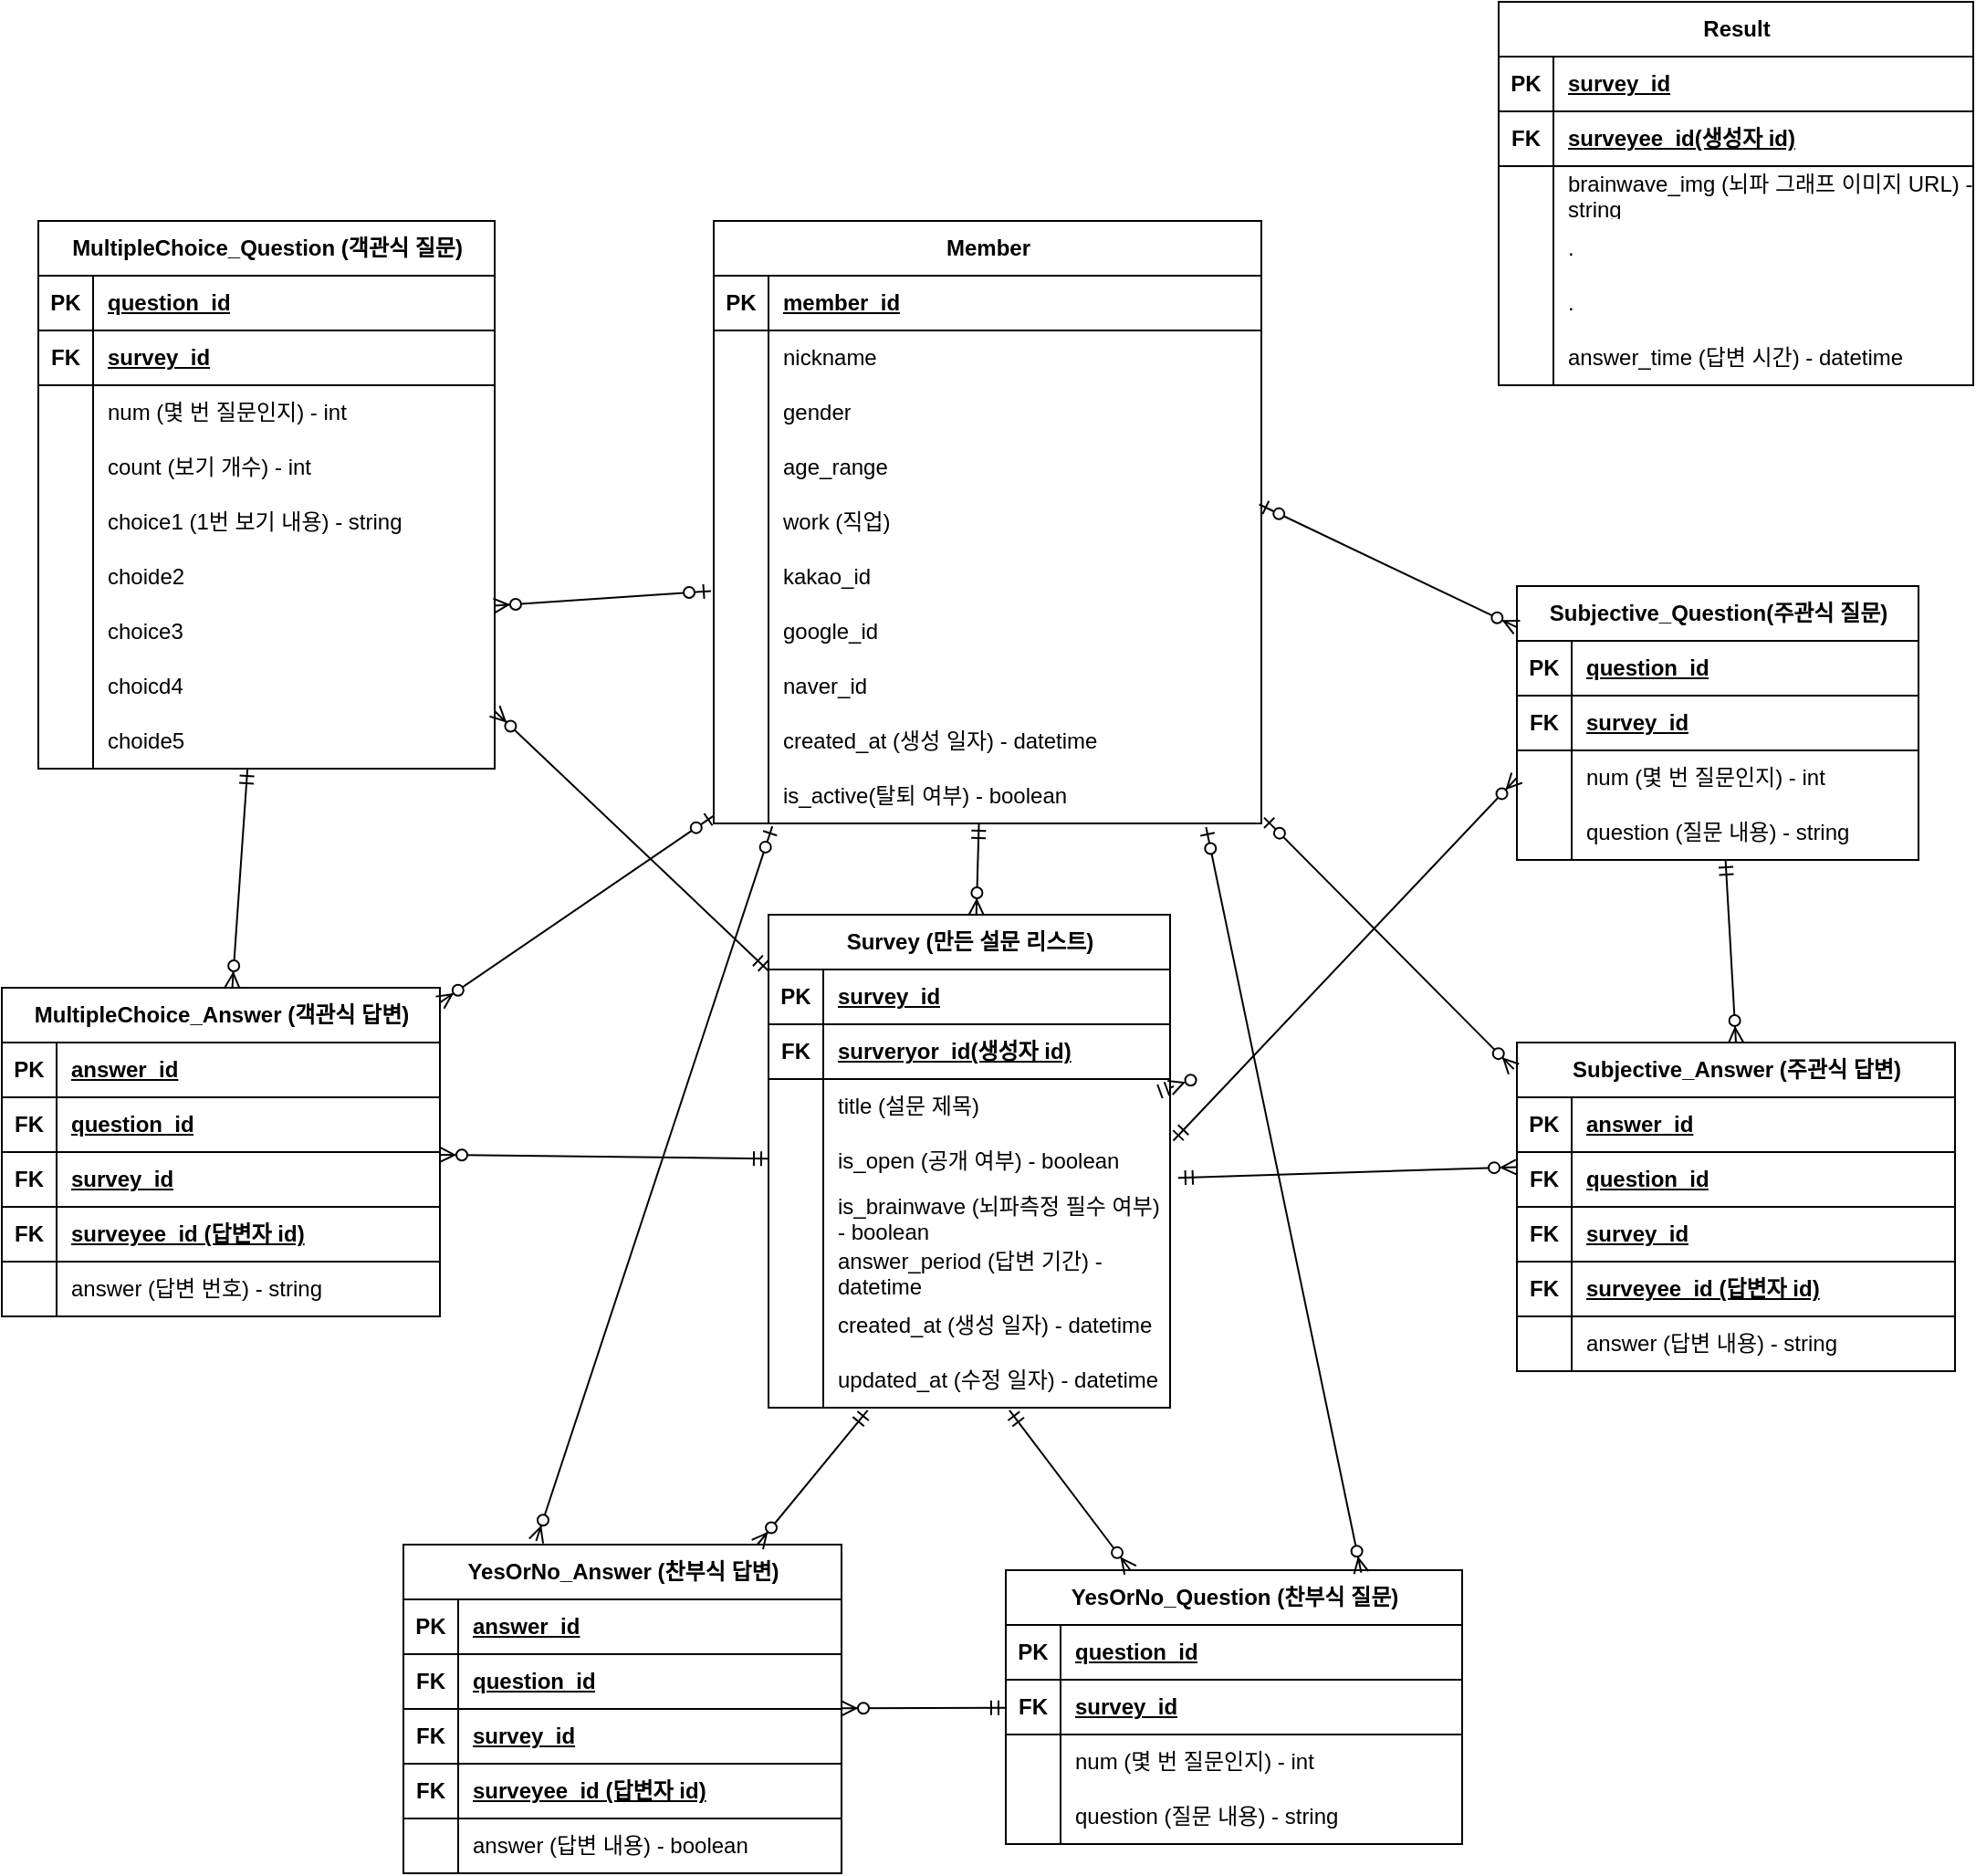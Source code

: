 <mxfile version="21.2.3" type="device">
  <diagram name="페이지-1" id="uWg9Osh2l3bOagnHycxP">
    <mxGraphModel dx="2597" dy="1007" grid="1" gridSize="10" guides="1" tooltips="1" connect="1" arrows="0" fold="1" page="1" pageScale="1" pageWidth="827" pageHeight="1169" math="0" shadow="0">
      <root>
        <mxCell id="0" />
        <mxCell id="1" parent="0" />
        <mxCell id="oxIlYJNXWBo4pKNiPvs5-30" value="Member" style="shape=table;startSize=30;container=1;collapsible=1;childLayout=tableLayout;fixedRows=1;rowLines=0;fontStyle=1;align=center;resizeLast=1;html=1;" parent="1" vertex="1">
          <mxGeometry x="350" y="430" width="300" height="330" as="geometry" />
        </mxCell>
        <mxCell id="oxIlYJNXWBo4pKNiPvs5-31" value="" style="shape=tableRow;horizontal=0;startSize=0;swimlaneHead=0;swimlaneBody=0;fillColor=none;collapsible=0;dropTarget=0;points=[[0,0.5],[1,0.5]];portConstraint=eastwest;top=0;left=0;right=0;bottom=1;" parent="oxIlYJNXWBo4pKNiPvs5-30" vertex="1">
          <mxGeometry y="30" width="300" height="30" as="geometry" />
        </mxCell>
        <mxCell id="oxIlYJNXWBo4pKNiPvs5-32" value="PK" style="shape=partialRectangle;connectable=0;fillColor=none;top=0;left=0;bottom=0;right=0;fontStyle=1;overflow=hidden;whiteSpace=wrap;html=1;" parent="oxIlYJNXWBo4pKNiPvs5-31" vertex="1">
          <mxGeometry width="30" height="30" as="geometry">
            <mxRectangle width="30" height="30" as="alternateBounds" />
          </mxGeometry>
        </mxCell>
        <mxCell id="oxIlYJNXWBo4pKNiPvs5-33" value="member_id" style="shape=partialRectangle;connectable=0;fillColor=none;top=0;left=0;bottom=0;right=0;align=left;spacingLeft=6;fontStyle=5;overflow=hidden;whiteSpace=wrap;html=1;" parent="oxIlYJNXWBo4pKNiPvs5-31" vertex="1">
          <mxGeometry x="30" width="270" height="30" as="geometry">
            <mxRectangle width="270" height="30" as="alternateBounds" />
          </mxGeometry>
        </mxCell>
        <mxCell id="oxIlYJNXWBo4pKNiPvs5-34" value="" style="shape=tableRow;horizontal=0;startSize=0;swimlaneHead=0;swimlaneBody=0;fillColor=none;collapsible=0;dropTarget=0;points=[[0,0.5],[1,0.5]];portConstraint=eastwest;top=0;left=0;right=0;bottom=0;" parent="oxIlYJNXWBo4pKNiPvs5-30" vertex="1">
          <mxGeometry y="60" width="300" height="30" as="geometry" />
        </mxCell>
        <mxCell id="oxIlYJNXWBo4pKNiPvs5-35" value="" style="shape=partialRectangle;connectable=0;fillColor=none;top=0;left=0;bottom=0;right=0;editable=1;overflow=hidden;whiteSpace=wrap;html=1;" parent="oxIlYJNXWBo4pKNiPvs5-34" vertex="1">
          <mxGeometry width="30" height="30" as="geometry">
            <mxRectangle width="30" height="30" as="alternateBounds" />
          </mxGeometry>
        </mxCell>
        <mxCell id="oxIlYJNXWBo4pKNiPvs5-36" value="nickname" style="shape=partialRectangle;connectable=0;fillColor=none;top=0;left=0;bottom=0;right=0;align=left;spacingLeft=6;overflow=hidden;whiteSpace=wrap;html=1;" parent="oxIlYJNXWBo4pKNiPvs5-34" vertex="1">
          <mxGeometry x="30" width="270" height="30" as="geometry">
            <mxRectangle width="270" height="30" as="alternateBounds" />
          </mxGeometry>
        </mxCell>
        <mxCell id="oxIlYJNXWBo4pKNiPvs5-37" value="" style="shape=tableRow;horizontal=0;startSize=0;swimlaneHead=0;swimlaneBody=0;fillColor=none;collapsible=0;dropTarget=0;points=[[0,0.5],[1,0.5]];portConstraint=eastwest;top=0;left=0;right=0;bottom=0;" parent="oxIlYJNXWBo4pKNiPvs5-30" vertex="1">
          <mxGeometry y="90" width="300" height="30" as="geometry" />
        </mxCell>
        <mxCell id="oxIlYJNXWBo4pKNiPvs5-38" value="" style="shape=partialRectangle;connectable=0;fillColor=none;top=0;left=0;bottom=0;right=0;editable=1;overflow=hidden;whiteSpace=wrap;html=1;" parent="oxIlYJNXWBo4pKNiPvs5-37" vertex="1">
          <mxGeometry width="30" height="30" as="geometry">
            <mxRectangle width="30" height="30" as="alternateBounds" />
          </mxGeometry>
        </mxCell>
        <mxCell id="oxIlYJNXWBo4pKNiPvs5-39" value="gender" style="shape=partialRectangle;connectable=0;fillColor=none;top=0;left=0;bottom=0;right=0;align=left;spacingLeft=6;overflow=hidden;whiteSpace=wrap;html=1;" parent="oxIlYJNXWBo4pKNiPvs5-37" vertex="1">
          <mxGeometry x="30" width="270" height="30" as="geometry">
            <mxRectangle width="270" height="30" as="alternateBounds" />
          </mxGeometry>
        </mxCell>
        <mxCell id="oxIlYJNXWBo4pKNiPvs5-40" value="" style="shape=tableRow;horizontal=0;startSize=0;swimlaneHead=0;swimlaneBody=0;fillColor=none;collapsible=0;dropTarget=0;points=[[0,0.5],[1,0.5]];portConstraint=eastwest;top=0;left=0;right=0;bottom=0;" parent="oxIlYJNXWBo4pKNiPvs5-30" vertex="1">
          <mxGeometry y="120" width="300" height="30" as="geometry" />
        </mxCell>
        <mxCell id="oxIlYJNXWBo4pKNiPvs5-41" value="" style="shape=partialRectangle;connectable=0;fillColor=none;top=0;left=0;bottom=0;right=0;editable=1;overflow=hidden;whiteSpace=wrap;html=1;" parent="oxIlYJNXWBo4pKNiPvs5-40" vertex="1">
          <mxGeometry width="30" height="30" as="geometry">
            <mxRectangle width="30" height="30" as="alternateBounds" />
          </mxGeometry>
        </mxCell>
        <mxCell id="oxIlYJNXWBo4pKNiPvs5-42" value="age_range" style="shape=partialRectangle;connectable=0;fillColor=none;top=0;left=0;bottom=0;right=0;align=left;spacingLeft=6;overflow=hidden;whiteSpace=wrap;html=1;" parent="oxIlYJNXWBo4pKNiPvs5-40" vertex="1">
          <mxGeometry x="30" width="270" height="30" as="geometry">
            <mxRectangle width="270" height="30" as="alternateBounds" />
          </mxGeometry>
        </mxCell>
        <mxCell id="oxIlYJNXWBo4pKNiPvs5-43" value="" style="shape=tableRow;horizontal=0;startSize=0;swimlaneHead=0;swimlaneBody=0;fillColor=none;collapsible=0;dropTarget=0;points=[[0,0.5],[1,0.5]];portConstraint=eastwest;top=0;left=0;right=0;bottom=0;" parent="oxIlYJNXWBo4pKNiPvs5-30" vertex="1">
          <mxGeometry y="150" width="300" height="30" as="geometry" />
        </mxCell>
        <mxCell id="oxIlYJNXWBo4pKNiPvs5-44" value="" style="shape=partialRectangle;connectable=0;fillColor=none;top=0;left=0;bottom=0;right=0;editable=1;overflow=hidden;whiteSpace=wrap;html=1;" parent="oxIlYJNXWBo4pKNiPvs5-43" vertex="1">
          <mxGeometry width="30" height="30" as="geometry">
            <mxRectangle width="30" height="30" as="alternateBounds" />
          </mxGeometry>
        </mxCell>
        <mxCell id="oxIlYJNXWBo4pKNiPvs5-45" value="work (직업)" style="shape=partialRectangle;connectable=0;fillColor=none;top=0;left=0;bottom=0;right=0;align=left;spacingLeft=6;overflow=hidden;whiteSpace=wrap;html=1;" parent="oxIlYJNXWBo4pKNiPvs5-43" vertex="1">
          <mxGeometry x="30" width="270" height="30" as="geometry">
            <mxRectangle width="270" height="30" as="alternateBounds" />
          </mxGeometry>
        </mxCell>
        <mxCell id="A0M7y71kquIkUASLG3gp-86" style="shape=tableRow;horizontal=0;startSize=0;swimlaneHead=0;swimlaneBody=0;fillColor=none;collapsible=0;dropTarget=0;points=[[0,0.5],[1,0.5]];portConstraint=eastwest;top=0;left=0;right=0;bottom=0;" vertex="1" parent="oxIlYJNXWBo4pKNiPvs5-30">
          <mxGeometry y="180" width="300" height="30" as="geometry" />
        </mxCell>
        <mxCell id="A0M7y71kquIkUASLG3gp-87" style="shape=partialRectangle;connectable=0;fillColor=none;top=0;left=0;bottom=0;right=0;editable=1;overflow=hidden;whiteSpace=wrap;html=1;" vertex="1" parent="A0M7y71kquIkUASLG3gp-86">
          <mxGeometry width="30" height="30" as="geometry">
            <mxRectangle width="30" height="30" as="alternateBounds" />
          </mxGeometry>
        </mxCell>
        <mxCell id="A0M7y71kquIkUASLG3gp-88" value="kakao_id" style="shape=partialRectangle;connectable=0;fillColor=none;top=0;left=0;bottom=0;right=0;align=left;spacingLeft=6;overflow=hidden;whiteSpace=wrap;html=1;" vertex="1" parent="A0M7y71kquIkUASLG3gp-86">
          <mxGeometry x="30" width="270" height="30" as="geometry">
            <mxRectangle width="270" height="30" as="alternateBounds" />
          </mxGeometry>
        </mxCell>
        <mxCell id="A0M7y71kquIkUASLG3gp-89" style="shape=tableRow;horizontal=0;startSize=0;swimlaneHead=0;swimlaneBody=0;fillColor=none;collapsible=0;dropTarget=0;points=[[0,0.5],[1,0.5]];portConstraint=eastwest;top=0;left=0;right=0;bottom=0;" vertex="1" parent="oxIlYJNXWBo4pKNiPvs5-30">
          <mxGeometry y="210" width="300" height="30" as="geometry" />
        </mxCell>
        <mxCell id="A0M7y71kquIkUASLG3gp-90" style="shape=partialRectangle;connectable=0;fillColor=none;top=0;left=0;bottom=0;right=0;editable=1;overflow=hidden;whiteSpace=wrap;html=1;" vertex="1" parent="A0M7y71kquIkUASLG3gp-89">
          <mxGeometry width="30" height="30" as="geometry">
            <mxRectangle width="30" height="30" as="alternateBounds" />
          </mxGeometry>
        </mxCell>
        <mxCell id="A0M7y71kquIkUASLG3gp-91" value="google_id" style="shape=partialRectangle;connectable=0;fillColor=none;top=0;left=0;bottom=0;right=0;align=left;spacingLeft=6;overflow=hidden;whiteSpace=wrap;html=1;" vertex="1" parent="A0M7y71kquIkUASLG3gp-89">
          <mxGeometry x="30" width="270" height="30" as="geometry">
            <mxRectangle width="270" height="30" as="alternateBounds" />
          </mxGeometry>
        </mxCell>
        <mxCell id="A0M7y71kquIkUASLG3gp-92" style="shape=tableRow;horizontal=0;startSize=0;swimlaneHead=0;swimlaneBody=0;fillColor=none;collapsible=0;dropTarget=0;points=[[0,0.5],[1,0.5]];portConstraint=eastwest;top=0;left=0;right=0;bottom=0;" vertex="1" parent="oxIlYJNXWBo4pKNiPvs5-30">
          <mxGeometry y="240" width="300" height="30" as="geometry" />
        </mxCell>
        <mxCell id="A0M7y71kquIkUASLG3gp-93" style="shape=partialRectangle;connectable=0;fillColor=none;top=0;left=0;bottom=0;right=0;editable=1;overflow=hidden;whiteSpace=wrap;html=1;" vertex="1" parent="A0M7y71kquIkUASLG3gp-92">
          <mxGeometry width="30" height="30" as="geometry">
            <mxRectangle width="30" height="30" as="alternateBounds" />
          </mxGeometry>
        </mxCell>
        <mxCell id="A0M7y71kquIkUASLG3gp-94" value="naver_id" style="shape=partialRectangle;connectable=0;fillColor=none;top=0;left=0;bottom=0;right=0;align=left;spacingLeft=6;overflow=hidden;whiteSpace=wrap;html=1;" vertex="1" parent="A0M7y71kquIkUASLG3gp-92">
          <mxGeometry x="30" width="270" height="30" as="geometry">
            <mxRectangle width="270" height="30" as="alternateBounds" />
          </mxGeometry>
        </mxCell>
        <mxCell id="A0M7y71kquIkUASLG3gp-115" style="shape=tableRow;horizontal=0;startSize=0;swimlaneHead=0;swimlaneBody=0;fillColor=none;collapsible=0;dropTarget=0;points=[[0,0.5],[1,0.5]];portConstraint=eastwest;top=0;left=0;right=0;bottom=0;" vertex="1" parent="oxIlYJNXWBo4pKNiPvs5-30">
          <mxGeometry y="270" width="300" height="30" as="geometry" />
        </mxCell>
        <mxCell id="A0M7y71kquIkUASLG3gp-116" style="shape=partialRectangle;connectable=0;fillColor=none;top=0;left=0;bottom=0;right=0;editable=1;overflow=hidden;whiteSpace=wrap;html=1;" vertex="1" parent="A0M7y71kquIkUASLG3gp-115">
          <mxGeometry width="30" height="30" as="geometry">
            <mxRectangle width="30" height="30" as="alternateBounds" />
          </mxGeometry>
        </mxCell>
        <mxCell id="A0M7y71kquIkUASLG3gp-117" value="created_at (생성 일자) - datetime" style="shape=partialRectangle;connectable=0;fillColor=none;top=0;left=0;bottom=0;right=0;align=left;spacingLeft=6;overflow=hidden;whiteSpace=wrap;html=1;" vertex="1" parent="A0M7y71kquIkUASLG3gp-115">
          <mxGeometry x="30" width="270" height="30" as="geometry">
            <mxRectangle width="270" height="30" as="alternateBounds" />
          </mxGeometry>
        </mxCell>
        <mxCell id="A0M7y71kquIkUASLG3gp-83" style="shape=tableRow;horizontal=0;startSize=0;swimlaneHead=0;swimlaneBody=0;fillColor=none;collapsible=0;dropTarget=0;points=[[0,0.5],[1,0.5]];portConstraint=eastwest;top=0;left=0;right=0;bottom=0;" vertex="1" parent="oxIlYJNXWBo4pKNiPvs5-30">
          <mxGeometry y="300" width="300" height="30" as="geometry" />
        </mxCell>
        <mxCell id="A0M7y71kquIkUASLG3gp-84" style="shape=partialRectangle;connectable=0;fillColor=none;top=0;left=0;bottom=0;right=0;editable=1;overflow=hidden;whiteSpace=wrap;html=1;" vertex="1" parent="A0M7y71kquIkUASLG3gp-83">
          <mxGeometry width="30" height="30" as="geometry">
            <mxRectangle width="30" height="30" as="alternateBounds" />
          </mxGeometry>
        </mxCell>
        <mxCell id="A0M7y71kquIkUASLG3gp-85" value="is_active(탈퇴 여부) - boolean" style="shape=partialRectangle;connectable=0;fillColor=none;top=0;left=0;bottom=0;right=0;align=left;spacingLeft=6;overflow=hidden;whiteSpace=wrap;html=1;" vertex="1" parent="A0M7y71kquIkUASLG3gp-83">
          <mxGeometry x="30" width="270" height="30" as="geometry">
            <mxRectangle width="270" height="30" as="alternateBounds" />
          </mxGeometry>
        </mxCell>
        <mxCell id="oxIlYJNXWBo4pKNiPvs5-46" value="Survey (만든 설문 리스트)" style="shape=table;startSize=30;container=1;collapsible=1;childLayout=tableLayout;fixedRows=1;rowLines=0;fontStyle=1;align=center;resizeLast=1;html=1;" parent="1" vertex="1">
          <mxGeometry x="380" y="810" width="220" height="270" as="geometry" />
        </mxCell>
        <mxCell id="oxIlYJNXWBo4pKNiPvs5-47" value="" style="shape=tableRow;horizontal=0;startSize=0;swimlaneHead=0;swimlaneBody=0;fillColor=none;collapsible=0;dropTarget=0;points=[[0,0.5],[1,0.5]];portConstraint=eastwest;top=0;left=0;right=0;bottom=1;" parent="oxIlYJNXWBo4pKNiPvs5-46" vertex="1">
          <mxGeometry y="30" width="220" height="30" as="geometry" />
        </mxCell>
        <mxCell id="oxIlYJNXWBo4pKNiPvs5-48" value="PK" style="shape=partialRectangle;connectable=0;fillColor=none;top=0;left=0;bottom=0;right=0;fontStyle=1;overflow=hidden;whiteSpace=wrap;html=1;" parent="oxIlYJNXWBo4pKNiPvs5-47" vertex="1">
          <mxGeometry width="30" height="30" as="geometry">
            <mxRectangle width="30" height="30" as="alternateBounds" />
          </mxGeometry>
        </mxCell>
        <mxCell id="oxIlYJNXWBo4pKNiPvs5-49" value="survey_id" style="shape=partialRectangle;connectable=0;fillColor=none;top=0;left=0;bottom=0;right=0;align=left;spacingLeft=6;fontStyle=5;overflow=hidden;whiteSpace=wrap;html=1;" parent="oxIlYJNXWBo4pKNiPvs5-47" vertex="1">
          <mxGeometry x="30" width="190" height="30" as="geometry">
            <mxRectangle width="190" height="30" as="alternateBounds" />
          </mxGeometry>
        </mxCell>
        <mxCell id="A0M7y71kquIkUASLG3gp-13" style="shape=tableRow;horizontal=0;startSize=0;swimlaneHead=0;swimlaneBody=0;fillColor=none;collapsible=0;dropTarget=0;points=[[0,0.5],[1,0.5]];portConstraint=eastwest;top=0;left=0;right=0;bottom=1;" vertex="1" parent="oxIlYJNXWBo4pKNiPvs5-46">
          <mxGeometry y="60" width="220" height="30" as="geometry" />
        </mxCell>
        <mxCell id="A0M7y71kquIkUASLG3gp-14" value="FK" style="shape=partialRectangle;connectable=0;fillColor=none;top=0;left=0;bottom=0;right=0;fontStyle=1;overflow=hidden;whiteSpace=wrap;html=1;" vertex="1" parent="A0M7y71kquIkUASLG3gp-13">
          <mxGeometry width="30" height="30" as="geometry">
            <mxRectangle width="30" height="30" as="alternateBounds" />
          </mxGeometry>
        </mxCell>
        <mxCell id="A0M7y71kquIkUASLG3gp-15" value="surveryor_id(생성자 id)" style="shape=partialRectangle;connectable=0;fillColor=none;top=0;left=0;bottom=0;right=0;align=left;spacingLeft=6;fontStyle=5;overflow=hidden;whiteSpace=wrap;html=1;" vertex="1" parent="A0M7y71kquIkUASLG3gp-13">
          <mxGeometry x="30" width="190" height="30" as="geometry">
            <mxRectangle width="190" height="30" as="alternateBounds" />
          </mxGeometry>
        </mxCell>
        <mxCell id="oxIlYJNXWBo4pKNiPvs5-50" value="" style="shape=tableRow;horizontal=0;startSize=0;swimlaneHead=0;swimlaneBody=0;fillColor=none;collapsible=0;dropTarget=0;points=[[0,0.5],[1,0.5]];portConstraint=eastwest;top=0;left=0;right=0;bottom=0;" parent="oxIlYJNXWBo4pKNiPvs5-46" vertex="1">
          <mxGeometry y="90" width="220" height="30" as="geometry" />
        </mxCell>
        <mxCell id="oxIlYJNXWBo4pKNiPvs5-51" value="" style="shape=partialRectangle;connectable=0;fillColor=none;top=0;left=0;bottom=0;right=0;editable=1;overflow=hidden;whiteSpace=wrap;html=1;" parent="oxIlYJNXWBo4pKNiPvs5-50" vertex="1">
          <mxGeometry width="30" height="30" as="geometry">
            <mxRectangle width="30" height="30" as="alternateBounds" />
          </mxGeometry>
        </mxCell>
        <mxCell id="oxIlYJNXWBo4pKNiPvs5-52" value="title (설문 제목)" style="shape=partialRectangle;connectable=0;fillColor=none;top=0;left=0;bottom=0;right=0;align=left;spacingLeft=6;overflow=hidden;whiteSpace=wrap;html=1;" parent="oxIlYJNXWBo4pKNiPvs5-50" vertex="1">
          <mxGeometry x="30" width="190" height="30" as="geometry">
            <mxRectangle width="190" height="30" as="alternateBounds" />
          </mxGeometry>
        </mxCell>
        <mxCell id="oxIlYJNXWBo4pKNiPvs5-53" value="" style="shape=tableRow;horizontal=0;startSize=0;swimlaneHead=0;swimlaneBody=0;fillColor=none;collapsible=0;dropTarget=0;points=[[0,0.5],[1,0.5]];portConstraint=eastwest;top=0;left=0;right=0;bottom=0;" parent="oxIlYJNXWBo4pKNiPvs5-46" vertex="1">
          <mxGeometry y="120" width="220" height="30" as="geometry" />
        </mxCell>
        <mxCell id="oxIlYJNXWBo4pKNiPvs5-54" value="" style="shape=partialRectangle;connectable=0;fillColor=none;top=0;left=0;bottom=0;right=0;editable=1;overflow=hidden;whiteSpace=wrap;html=1;" parent="oxIlYJNXWBo4pKNiPvs5-53" vertex="1">
          <mxGeometry width="30" height="30" as="geometry">
            <mxRectangle width="30" height="30" as="alternateBounds" />
          </mxGeometry>
        </mxCell>
        <mxCell id="oxIlYJNXWBo4pKNiPvs5-55" value="is_open (공개 여부) - boolean" style="shape=partialRectangle;connectable=0;fillColor=none;top=0;left=0;bottom=0;right=0;align=left;spacingLeft=6;overflow=hidden;whiteSpace=wrap;html=1;" parent="oxIlYJNXWBo4pKNiPvs5-53" vertex="1">
          <mxGeometry x="30" width="190" height="30" as="geometry">
            <mxRectangle width="190" height="30" as="alternateBounds" />
          </mxGeometry>
        </mxCell>
        <mxCell id="oxIlYJNXWBo4pKNiPvs5-56" value="" style="shape=tableRow;horizontal=0;startSize=0;swimlaneHead=0;swimlaneBody=0;fillColor=none;collapsible=0;dropTarget=0;points=[[0,0.5],[1,0.5]];portConstraint=eastwest;top=0;left=0;right=0;bottom=0;" parent="oxIlYJNXWBo4pKNiPvs5-46" vertex="1">
          <mxGeometry y="150" width="220" height="30" as="geometry" />
        </mxCell>
        <mxCell id="oxIlYJNXWBo4pKNiPvs5-57" value="" style="shape=partialRectangle;connectable=0;fillColor=none;top=0;left=0;bottom=0;right=0;editable=1;overflow=hidden;whiteSpace=wrap;html=1;" parent="oxIlYJNXWBo4pKNiPvs5-56" vertex="1">
          <mxGeometry width="30" height="30" as="geometry">
            <mxRectangle width="30" height="30" as="alternateBounds" />
          </mxGeometry>
        </mxCell>
        <mxCell id="oxIlYJNXWBo4pKNiPvs5-58" value="is_brainwave (뇌파측정 필수 여부) - boolean" style="shape=partialRectangle;connectable=0;fillColor=none;top=0;left=0;bottom=0;right=0;align=left;spacingLeft=6;overflow=hidden;whiteSpace=wrap;html=1;" parent="oxIlYJNXWBo4pKNiPvs5-56" vertex="1">
          <mxGeometry x="30" width="190" height="30" as="geometry">
            <mxRectangle width="190" height="30" as="alternateBounds" />
          </mxGeometry>
        </mxCell>
        <mxCell id="oxIlYJNXWBo4pKNiPvs5-59" value="" style="shape=tableRow;horizontal=0;startSize=0;swimlaneHead=0;swimlaneBody=0;fillColor=none;collapsible=0;dropTarget=0;points=[[0,0.5],[1,0.5]];portConstraint=eastwest;top=0;left=0;right=0;bottom=0;" parent="oxIlYJNXWBo4pKNiPvs5-46" vertex="1">
          <mxGeometry y="180" width="220" height="30" as="geometry" />
        </mxCell>
        <mxCell id="oxIlYJNXWBo4pKNiPvs5-60" value="" style="shape=partialRectangle;connectable=0;fillColor=none;top=0;left=0;bottom=0;right=0;editable=1;overflow=hidden;whiteSpace=wrap;html=1;" parent="oxIlYJNXWBo4pKNiPvs5-59" vertex="1">
          <mxGeometry width="30" height="30" as="geometry">
            <mxRectangle width="30" height="30" as="alternateBounds" />
          </mxGeometry>
        </mxCell>
        <mxCell id="oxIlYJNXWBo4pKNiPvs5-61" value="answer_period (답변 기간) - datetime" style="shape=partialRectangle;connectable=0;fillColor=none;top=0;left=0;bottom=0;right=0;align=left;spacingLeft=6;overflow=hidden;whiteSpace=wrap;html=1;" parent="oxIlYJNXWBo4pKNiPvs5-59" vertex="1">
          <mxGeometry x="30" width="190" height="30" as="geometry">
            <mxRectangle width="190" height="30" as="alternateBounds" />
          </mxGeometry>
        </mxCell>
        <mxCell id="A0M7y71kquIkUASLG3gp-118" style="shape=tableRow;horizontal=0;startSize=0;swimlaneHead=0;swimlaneBody=0;fillColor=none;collapsible=0;dropTarget=0;points=[[0,0.5],[1,0.5]];portConstraint=eastwest;top=0;left=0;right=0;bottom=0;" vertex="1" parent="oxIlYJNXWBo4pKNiPvs5-46">
          <mxGeometry y="210" width="220" height="30" as="geometry" />
        </mxCell>
        <mxCell id="A0M7y71kquIkUASLG3gp-119" style="shape=partialRectangle;connectable=0;fillColor=none;top=0;left=0;bottom=0;right=0;editable=1;overflow=hidden;whiteSpace=wrap;html=1;" vertex="1" parent="A0M7y71kquIkUASLG3gp-118">
          <mxGeometry width="30" height="30" as="geometry">
            <mxRectangle width="30" height="30" as="alternateBounds" />
          </mxGeometry>
        </mxCell>
        <mxCell id="A0M7y71kquIkUASLG3gp-120" value="created_at (생성 일자) - datetime" style="shape=partialRectangle;connectable=0;fillColor=none;top=0;left=0;bottom=0;right=0;align=left;spacingLeft=6;overflow=hidden;whiteSpace=wrap;html=1;" vertex="1" parent="A0M7y71kquIkUASLG3gp-118">
          <mxGeometry x="30" width="190" height="30" as="geometry">
            <mxRectangle width="190" height="30" as="alternateBounds" />
          </mxGeometry>
        </mxCell>
        <mxCell id="A0M7y71kquIkUASLG3gp-121" style="shape=tableRow;horizontal=0;startSize=0;swimlaneHead=0;swimlaneBody=0;fillColor=none;collapsible=0;dropTarget=0;points=[[0,0.5],[1,0.5]];portConstraint=eastwest;top=0;left=0;right=0;bottom=0;" vertex="1" parent="oxIlYJNXWBo4pKNiPvs5-46">
          <mxGeometry y="240" width="220" height="30" as="geometry" />
        </mxCell>
        <mxCell id="A0M7y71kquIkUASLG3gp-122" style="shape=partialRectangle;connectable=0;fillColor=none;top=0;left=0;bottom=0;right=0;editable=1;overflow=hidden;whiteSpace=wrap;html=1;" vertex="1" parent="A0M7y71kquIkUASLG3gp-121">
          <mxGeometry width="30" height="30" as="geometry">
            <mxRectangle width="30" height="30" as="alternateBounds" />
          </mxGeometry>
        </mxCell>
        <mxCell id="A0M7y71kquIkUASLG3gp-123" value="updated_at (수정 일자) - datetime" style="shape=partialRectangle;connectable=0;fillColor=none;top=0;left=0;bottom=0;right=0;align=left;spacingLeft=6;overflow=hidden;whiteSpace=wrap;html=1;" vertex="1" parent="A0M7y71kquIkUASLG3gp-121">
          <mxGeometry x="30" width="190" height="30" as="geometry">
            <mxRectangle width="190" height="30" as="alternateBounds" />
          </mxGeometry>
        </mxCell>
        <mxCell id="oxIlYJNXWBo4pKNiPvs5-62" value="MultipleChoice_Question (객관식 질문)" style="shape=table;startSize=30;container=1;collapsible=1;childLayout=tableLayout;fixedRows=1;rowLines=0;fontStyle=1;align=center;resizeLast=1;html=1;" parent="1" vertex="1">
          <mxGeometry x="-20" y="430" width="250" height="300" as="geometry" />
        </mxCell>
        <mxCell id="oxIlYJNXWBo4pKNiPvs5-63" value="" style="shape=tableRow;horizontal=0;startSize=0;swimlaneHead=0;swimlaneBody=0;fillColor=none;collapsible=0;dropTarget=0;points=[[0,0.5],[1,0.5]];portConstraint=eastwest;top=0;left=0;right=0;bottom=1;" parent="oxIlYJNXWBo4pKNiPvs5-62" vertex="1">
          <mxGeometry y="30" width="250" height="30" as="geometry" />
        </mxCell>
        <mxCell id="oxIlYJNXWBo4pKNiPvs5-64" value="PK" style="shape=partialRectangle;connectable=0;fillColor=none;top=0;left=0;bottom=0;right=0;fontStyle=1;overflow=hidden;whiteSpace=wrap;html=1;" parent="oxIlYJNXWBo4pKNiPvs5-63" vertex="1">
          <mxGeometry width="30" height="30" as="geometry">
            <mxRectangle width="30" height="30" as="alternateBounds" />
          </mxGeometry>
        </mxCell>
        <mxCell id="oxIlYJNXWBo4pKNiPvs5-65" value="question_id" style="shape=partialRectangle;connectable=0;fillColor=none;top=0;left=0;bottom=0;right=0;align=left;spacingLeft=6;fontStyle=5;overflow=hidden;whiteSpace=wrap;html=1;" parent="oxIlYJNXWBo4pKNiPvs5-63" vertex="1">
          <mxGeometry x="30" width="220" height="30" as="geometry">
            <mxRectangle width="220" height="30" as="alternateBounds" />
          </mxGeometry>
        </mxCell>
        <mxCell id="oxIlYJNXWBo4pKNiPvs5-130" value="" style="shape=tableRow;horizontal=0;startSize=0;swimlaneHead=0;swimlaneBody=0;fillColor=none;collapsible=0;dropTarget=0;points=[[0,0.5],[1,0.5]];portConstraint=eastwest;top=0;left=0;right=0;bottom=1;" parent="oxIlYJNXWBo4pKNiPvs5-62" vertex="1">
          <mxGeometry y="60" width="250" height="30" as="geometry" />
        </mxCell>
        <mxCell id="oxIlYJNXWBo4pKNiPvs5-131" value="FK" style="shape=partialRectangle;connectable=0;fillColor=none;top=0;left=0;bottom=0;right=0;fontStyle=1;overflow=hidden;whiteSpace=wrap;html=1;" parent="oxIlYJNXWBo4pKNiPvs5-130" vertex="1">
          <mxGeometry width="30" height="30" as="geometry">
            <mxRectangle width="30" height="30" as="alternateBounds" />
          </mxGeometry>
        </mxCell>
        <mxCell id="oxIlYJNXWBo4pKNiPvs5-132" value="survey_id" style="shape=partialRectangle;connectable=0;fillColor=none;top=0;left=0;bottom=0;right=0;align=left;spacingLeft=6;fontStyle=5;overflow=hidden;whiteSpace=wrap;html=1;" parent="oxIlYJNXWBo4pKNiPvs5-130" vertex="1">
          <mxGeometry x="30" width="220" height="30" as="geometry">
            <mxRectangle width="220" height="30" as="alternateBounds" />
          </mxGeometry>
        </mxCell>
        <mxCell id="oxIlYJNXWBo4pKNiPvs5-69" value="" style="shape=tableRow;horizontal=0;startSize=0;swimlaneHead=0;swimlaneBody=0;fillColor=none;collapsible=0;dropTarget=0;points=[[0,0.5],[1,0.5]];portConstraint=eastwest;top=0;left=0;right=0;bottom=0;" parent="oxIlYJNXWBo4pKNiPvs5-62" vertex="1">
          <mxGeometry y="90" width="250" height="30" as="geometry" />
        </mxCell>
        <mxCell id="oxIlYJNXWBo4pKNiPvs5-70" value="" style="shape=partialRectangle;connectable=0;fillColor=none;top=0;left=0;bottom=0;right=0;editable=1;overflow=hidden;whiteSpace=wrap;html=1;" parent="oxIlYJNXWBo4pKNiPvs5-69" vertex="1">
          <mxGeometry width="30" height="30" as="geometry">
            <mxRectangle width="30" height="30" as="alternateBounds" />
          </mxGeometry>
        </mxCell>
        <mxCell id="oxIlYJNXWBo4pKNiPvs5-71" value="num (몇 번 질문인지) - int" style="shape=partialRectangle;connectable=0;fillColor=none;top=0;left=0;bottom=0;right=0;align=left;spacingLeft=6;overflow=hidden;whiteSpace=wrap;html=1;" parent="oxIlYJNXWBo4pKNiPvs5-69" vertex="1">
          <mxGeometry x="30" width="220" height="30" as="geometry">
            <mxRectangle width="220" height="30" as="alternateBounds" />
          </mxGeometry>
        </mxCell>
        <mxCell id="oxIlYJNXWBo4pKNiPvs5-66" value="" style="shape=tableRow;horizontal=0;startSize=0;swimlaneHead=0;swimlaneBody=0;fillColor=none;collapsible=0;dropTarget=0;points=[[0,0.5],[1,0.5]];portConstraint=eastwest;top=0;left=0;right=0;bottom=0;" parent="oxIlYJNXWBo4pKNiPvs5-62" vertex="1">
          <mxGeometry y="120" width="250" height="30" as="geometry" />
        </mxCell>
        <mxCell id="oxIlYJNXWBo4pKNiPvs5-67" value="" style="shape=partialRectangle;connectable=0;fillColor=none;top=0;left=0;bottom=0;right=0;editable=1;overflow=hidden;whiteSpace=wrap;html=1;" parent="oxIlYJNXWBo4pKNiPvs5-66" vertex="1">
          <mxGeometry width="30" height="30" as="geometry">
            <mxRectangle width="30" height="30" as="alternateBounds" />
          </mxGeometry>
        </mxCell>
        <mxCell id="oxIlYJNXWBo4pKNiPvs5-68" value="count (보기 개수) - int" style="shape=partialRectangle;connectable=0;fillColor=none;top=0;left=0;bottom=0;right=0;align=left;spacingLeft=6;overflow=hidden;whiteSpace=wrap;html=1;" parent="oxIlYJNXWBo4pKNiPvs5-66" vertex="1">
          <mxGeometry x="30" width="220" height="30" as="geometry">
            <mxRectangle width="220" height="30" as="alternateBounds" />
          </mxGeometry>
        </mxCell>
        <mxCell id="oxIlYJNXWBo4pKNiPvs5-72" value="" style="shape=tableRow;horizontal=0;startSize=0;swimlaneHead=0;swimlaneBody=0;fillColor=none;collapsible=0;dropTarget=0;points=[[0,0.5],[1,0.5]];portConstraint=eastwest;top=0;left=0;right=0;bottom=0;" parent="oxIlYJNXWBo4pKNiPvs5-62" vertex="1">
          <mxGeometry y="150" width="250" height="30" as="geometry" />
        </mxCell>
        <mxCell id="oxIlYJNXWBo4pKNiPvs5-73" value="" style="shape=partialRectangle;connectable=0;fillColor=none;top=0;left=0;bottom=0;right=0;editable=1;overflow=hidden;whiteSpace=wrap;html=1;" parent="oxIlYJNXWBo4pKNiPvs5-72" vertex="1">
          <mxGeometry width="30" height="30" as="geometry">
            <mxRectangle width="30" height="30" as="alternateBounds" />
          </mxGeometry>
        </mxCell>
        <mxCell id="oxIlYJNXWBo4pKNiPvs5-74" value="choice1 (1번 보기 내용) - string" style="shape=partialRectangle;connectable=0;fillColor=none;top=0;left=0;bottom=0;right=0;align=left;spacingLeft=6;overflow=hidden;whiteSpace=wrap;html=1;" parent="oxIlYJNXWBo4pKNiPvs5-72" vertex="1">
          <mxGeometry x="30" width="220" height="30" as="geometry">
            <mxRectangle width="220" height="30" as="alternateBounds" />
          </mxGeometry>
        </mxCell>
        <mxCell id="oxIlYJNXWBo4pKNiPvs5-75" value="" style="shape=tableRow;horizontal=0;startSize=0;swimlaneHead=0;swimlaneBody=0;fillColor=none;collapsible=0;dropTarget=0;points=[[0,0.5],[1,0.5]];portConstraint=eastwest;top=0;left=0;right=0;bottom=0;" parent="oxIlYJNXWBo4pKNiPvs5-62" vertex="1">
          <mxGeometry y="180" width="250" height="30" as="geometry" />
        </mxCell>
        <mxCell id="oxIlYJNXWBo4pKNiPvs5-76" value="" style="shape=partialRectangle;connectable=0;fillColor=none;top=0;left=0;bottom=0;right=0;editable=1;overflow=hidden;whiteSpace=wrap;html=1;" parent="oxIlYJNXWBo4pKNiPvs5-75" vertex="1">
          <mxGeometry width="30" height="30" as="geometry">
            <mxRectangle width="30" height="30" as="alternateBounds" />
          </mxGeometry>
        </mxCell>
        <mxCell id="oxIlYJNXWBo4pKNiPvs5-77" value="choide2" style="shape=partialRectangle;connectable=0;fillColor=none;top=0;left=0;bottom=0;right=0;align=left;spacingLeft=6;overflow=hidden;whiteSpace=wrap;html=1;" parent="oxIlYJNXWBo4pKNiPvs5-75" vertex="1">
          <mxGeometry x="30" width="220" height="30" as="geometry">
            <mxRectangle width="220" height="30" as="alternateBounds" />
          </mxGeometry>
        </mxCell>
        <mxCell id="A0M7y71kquIkUASLG3gp-59" style="shape=tableRow;horizontal=0;startSize=0;swimlaneHead=0;swimlaneBody=0;fillColor=none;collapsible=0;dropTarget=0;points=[[0,0.5],[1,0.5]];portConstraint=eastwest;top=0;left=0;right=0;bottom=0;" vertex="1" parent="oxIlYJNXWBo4pKNiPvs5-62">
          <mxGeometry y="210" width="250" height="30" as="geometry" />
        </mxCell>
        <mxCell id="A0M7y71kquIkUASLG3gp-60" style="shape=partialRectangle;connectable=0;fillColor=none;top=0;left=0;bottom=0;right=0;editable=1;overflow=hidden;whiteSpace=wrap;html=1;" vertex="1" parent="A0M7y71kquIkUASLG3gp-59">
          <mxGeometry width="30" height="30" as="geometry">
            <mxRectangle width="30" height="30" as="alternateBounds" />
          </mxGeometry>
        </mxCell>
        <mxCell id="A0M7y71kquIkUASLG3gp-61" value="choice3" style="shape=partialRectangle;connectable=0;fillColor=none;top=0;left=0;bottom=0;right=0;align=left;spacingLeft=6;overflow=hidden;whiteSpace=wrap;html=1;" vertex="1" parent="A0M7y71kquIkUASLG3gp-59">
          <mxGeometry x="30" width="220" height="30" as="geometry">
            <mxRectangle width="220" height="30" as="alternateBounds" />
          </mxGeometry>
        </mxCell>
        <mxCell id="A0M7y71kquIkUASLG3gp-56" style="shape=tableRow;horizontal=0;startSize=0;swimlaneHead=0;swimlaneBody=0;fillColor=none;collapsible=0;dropTarget=0;points=[[0,0.5],[1,0.5]];portConstraint=eastwest;top=0;left=0;right=0;bottom=0;" vertex="1" parent="oxIlYJNXWBo4pKNiPvs5-62">
          <mxGeometry y="240" width="250" height="30" as="geometry" />
        </mxCell>
        <mxCell id="A0M7y71kquIkUASLG3gp-57" style="shape=partialRectangle;connectable=0;fillColor=none;top=0;left=0;bottom=0;right=0;editable=1;overflow=hidden;whiteSpace=wrap;html=1;" vertex="1" parent="A0M7y71kquIkUASLG3gp-56">
          <mxGeometry width="30" height="30" as="geometry">
            <mxRectangle width="30" height="30" as="alternateBounds" />
          </mxGeometry>
        </mxCell>
        <mxCell id="A0M7y71kquIkUASLG3gp-58" value="choicd4" style="shape=partialRectangle;connectable=0;fillColor=none;top=0;left=0;bottom=0;right=0;align=left;spacingLeft=6;overflow=hidden;whiteSpace=wrap;html=1;" vertex="1" parent="A0M7y71kquIkUASLG3gp-56">
          <mxGeometry x="30" width="220" height="30" as="geometry">
            <mxRectangle width="220" height="30" as="alternateBounds" />
          </mxGeometry>
        </mxCell>
        <mxCell id="A0M7y71kquIkUASLG3gp-62" style="shape=tableRow;horizontal=0;startSize=0;swimlaneHead=0;swimlaneBody=0;fillColor=none;collapsible=0;dropTarget=0;points=[[0,0.5],[1,0.5]];portConstraint=eastwest;top=0;left=0;right=0;bottom=0;" vertex="1" parent="oxIlYJNXWBo4pKNiPvs5-62">
          <mxGeometry y="270" width="250" height="30" as="geometry" />
        </mxCell>
        <mxCell id="A0M7y71kquIkUASLG3gp-63" style="shape=partialRectangle;connectable=0;fillColor=none;top=0;left=0;bottom=0;right=0;editable=1;overflow=hidden;whiteSpace=wrap;html=1;" vertex="1" parent="A0M7y71kquIkUASLG3gp-62">
          <mxGeometry width="30" height="30" as="geometry">
            <mxRectangle width="30" height="30" as="alternateBounds" />
          </mxGeometry>
        </mxCell>
        <mxCell id="A0M7y71kquIkUASLG3gp-64" value="choide5" style="shape=partialRectangle;connectable=0;fillColor=none;top=0;left=0;bottom=0;right=0;align=left;spacingLeft=6;overflow=hidden;whiteSpace=wrap;html=1;" vertex="1" parent="A0M7y71kquIkUASLG3gp-62">
          <mxGeometry x="30" width="220" height="30" as="geometry">
            <mxRectangle width="220" height="30" as="alternateBounds" />
          </mxGeometry>
        </mxCell>
        <mxCell id="oxIlYJNXWBo4pKNiPvs5-139" value="Subjective_Question(주관식 질문)" style="shape=table;startSize=30;container=1;collapsible=1;childLayout=tableLayout;fixedRows=1;rowLines=0;fontStyle=1;align=center;resizeLast=1;html=1;" parent="1" vertex="1">
          <mxGeometry x="790" y="630" width="220" height="150" as="geometry" />
        </mxCell>
        <mxCell id="oxIlYJNXWBo4pKNiPvs5-140" value="" style="shape=tableRow;horizontal=0;startSize=0;swimlaneHead=0;swimlaneBody=0;fillColor=none;collapsible=0;dropTarget=0;points=[[0,0.5],[1,0.5]];portConstraint=eastwest;top=0;left=0;right=0;bottom=1;" parent="oxIlYJNXWBo4pKNiPvs5-139" vertex="1">
          <mxGeometry y="30" width="220" height="30" as="geometry" />
        </mxCell>
        <mxCell id="oxIlYJNXWBo4pKNiPvs5-141" value="PK" style="shape=partialRectangle;connectable=0;fillColor=none;top=0;left=0;bottom=0;right=0;fontStyle=1;overflow=hidden;whiteSpace=wrap;html=1;" parent="oxIlYJNXWBo4pKNiPvs5-140" vertex="1">
          <mxGeometry width="30" height="30" as="geometry">
            <mxRectangle width="30" height="30" as="alternateBounds" />
          </mxGeometry>
        </mxCell>
        <mxCell id="oxIlYJNXWBo4pKNiPvs5-142" value="question_id" style="shape=partialRectangle;connectable=0;fillColor=none;top=0;left=0;bottom=0;right=0;align=left;spacingLeft=6;fontStyle=5;overflow=hidden;whiteSpace=wrap;html=1;" parent="oxIlYJNXWBo4pKNiPvs5-140" vertex="1">
          <mxGeometry x="30" width="190" height="30" as="geometry">
            <mxRectangle width="190" height="30" as="alternateBounds" />
          </mxGeometry>
        </mxCell>
        <mxCell id="oxIlYJNXWBo4pKNiPvs5-143" value="" style="shape=tableRow;horizontal=0;startSize=0;swimlaneHead=0;swimlaneBody=0;fillColor=none;collapsible=0;dropTarget=0;points=[[0,0.5],[1,0.5]];portConstraint=eastwest;top=0;left=0;right=0;bottom=1;" parent="oxIlYJNXWBo4pKNiPvs5-139" vertex="1">
          <mxGeometry y="60" width="220" height="30" as="geometry" />
        </mxCell>
        <mxCell id="oxIlYJNXWBo4pKNiPvs5-144" value="FK" style="shape=partialRectangle;connectable=0;fillColor=none;top=0;left=0;bottom=0;right=0;fontStyle=1;overflow=hidden;whiteSpace=wrap;html=1;" parent="oxIlYJNXWBo4pKNiPvs5-143" vertex="1">
          <mxGeometry width="30" height="30" as="geometry">
            <mxRectangle width="30" height="30" as="alternateBounds" />
          </mxGeometry>
        </mxCell>
        <mxCell id="oxIlYJNXWBo4pKNiPvs5-145" value="survey_id" style="shape=partialRectangle;connectable=0;fillColor=none;top=0;left=0;bottom=0;right=0;align=left;spacingLeft=6;fontStyle=5;overflow=hidden;whiteSpace=wrap;html=1;" parent="oxIlYJNXWBo4pKNiPvs5-143" vertex="1">
          <mxGeometry x="30" width="190" height="30" as="geometry">
            <mxRectangle width="190" height="30" as="alternateBounds" />
          </mxGeometry>
        </mxCell>
        <mxCell id="oxIlYJNXWBo4pKNiPvs5-146" value="" style="shape=tableRow;horizontal=0;startSize=0;swimlaneHead=0;swimlaneBody=0;fillColor=none;collapsible=0;dropTarget=0;points=[[0,0.5],[1,0.5]];portConstraint=eastwest;top=0;left=0;right=0;bottom=0;" parent="oxIlYJNXWBo4pKNiPvs5-139" vertex="1">
          <mxGeometry y="90" width="220" height="30" as="geometry" />
        </mxCell>
        <mxCell id="oxIlYJNXWBo4pKNiPvs5-147" value="" style="shape=partialRectangle;connectable=0;fillColor=none;top=0;left=0;bottom=0;right=0;editable=1;overflow=hidden;whiteSpace=wrap;html=1;" parent="oxIlYJNXWBo4pKNiPvs5-146" vertex="1">
          <mxGeometry width="30" height="30" as="geometry">
            <mxRectangle width="30" height="30" as="alternateBounds" />
          </mxGeometry>
        </mxCell>
        <mxCell id="oxIlYJNXWBo4pKNiPvs5-148" value="num (몇 번 질문인지) - int" style="shape=partialRectangle;connectable=0;fillColor=none;top=0;left=0;bottom=0;right=0;align=left;spacingLeft=6;overflow=hidden;whiteSpace=wrap;html=1;" parent="oxIlYJNXWBo4pKNiPvs5-146" vertex="1">
          <mxGeometry x="30" width="190" height="30" as="geometry">
            <mxRectangle width="190" height="30" as="alternateBounds" />
          </mxGeometry>
        </mxCell>
        <mxCell id="oxIlYJNXWBo4pKNiPvs5-149" value="" style="shape=tableRow;horizontal=0;startSize=0;swimlaneHead=0;swimlaneBody=0;fillColor=none;collapsible=0;dropTarget=0;points=[[0,0.5],[1,0.5]];portConstraint=eastwest;top=0;left=0;right=0;bottom=0;" parent="oxIlYJNXWBo4pKNiPvs5-139" vertex="1">
          <mxGeometry y="120" width="220" height="30" as="geometry" />
        </mxCell>
        <mxCell id="oxIlYJNXWBo4pKNiPvs5-150" value="" style="shape=partialRectangle;connectable=0;fillColor=none;top=0;left=0;bottom=0;right=0;editable=1;overflow=hidden;whiteSpace=wrap;html=1;" parent="oxIlYJNXWBo4pKNiPvs5-149" vertex="1">
          <mxGeometry width="30" height="30" as="geometry">
            <mxRectangle width="30" height="30" as="alternateBounds" />
          </mxGeometry>
        </mxCell>
        <mxCell id="oxIlYJNXWBo4pKNiPvs5-151" value="question (질문 내용) - string" style="shape=partialRectangle;connectable=0;fillColor=none;top=0;left=0;bottom=0;right=0;align=left;spacingLeft=6;overflow=hidden;whiteSpace=wrap;html=1;" parent="oxIlYJNXWBo4pKNiPvs5-149" vertex="1">
          <mxGeometry x="30" width="190" height="30" as="geometry">
            <mxRectangle width="190" height="30" as="alternateBounds" />
          </mxGeometry>
        </mxCell>
        <mxCell id="oxIlYJNXWBo4pKNiPvs5-158" value="YesOrNo_Question (찬부식 질문)" style="shape=table;startSize=30;container=1;collapsible=1;childLayout=tableLayout;fixedRows=1;rowLines=0;fontStyle=1;align=center;resizeLast=1;html=1;" parent="1" vertex="1">
          <mxGeometry x="510" y="1169" width="250" height="150" as="geometry" />
        </mxCell>
        <mxCell id="oxIlYJNXWBo4pKNiPvs5-159" value="" style="shape=tableRow;horizontal=0;startSize=0;swimlaneHead=0;swimlaneBody=0;fillColor=none;collapsible=0;dropTarget=0;points=[[0,0.5],[1,0.5]];portConstraint=eastwest;top=0;left=0;right=0;bottom=1;" parent="oxIlYJNXWBo4pKNiPvs5-158" vertex="1">
          <mxGeometry y="30" width="250" height="30" as="geometry" />
        </mxCell>
        <mxCell id="oxIlYJNXWBo4pKNiPvs5-160" value="PK" style="shape=partialRectangle;connectable=0;fillColor=none;top=0;left=0;bottom=0;right=0;fontStyle=1;overflow=hidden;whiteSpace=wrap;html=1;" parent="oxIlYJNXWBo4pKNiPvs5-159" vertex="1">
          <mxGeometry width="30" height="30" as="geometry">
            <mxRectangle width="30" height="30" as="alternateBounds" />
          </mxGeometry>
        </mxCell>
        <mxCell id="oxIlYJNXWBo4pKNiPvs5-161" value="question_id" style="shape=partialRectangle;connectable=0;fillColor=none;top=0;left=0;bottom=0;right=0;align=left;spacingLeft=6;fontStyle=5;overflow=hidden;whiteSpace=wrap;html=1;" parent="oxIlYJNXWBo4pKNiPvs5-159" vertex="1">
          <mxGeometry x="30" width="220" height="30" as="geometry">
            <mxRectangle width="220" height="30" as="alternateBounds" />
          </mxGeometry>
        </mxCell>
        <mxCell id="oxIlYJNXWBo4pKNiPvs5-162" value="" style="shape=tableRow;horizontal=0;startSize=0;swimlaneHead=0;swimlaneBody=0;fillColor=none;collapsible=0;dropTarget=0;points=[[0,0.5],[1,0.5]];portConstraint=eastwest;top=0;left=0;right=0;bottom=1;" parent="oxIlYJNXWBo4pKNiPvs5-158" vertex="1">
          <mxGeometry y="60" width="250" height="30" as="geometry" />
        </mxCell>
        <mxCell id="oxIlYJNXWBo4pKNiPvs5-163" value="FK" style="shape=partialRectangle;connectable=0;fillColor=none;top=0;left=0;bottom=0;right=0;fontStyle=1;overflow=hidden;whiteSpace=wrap;html=1;" parent="oxIlYJNXWBo4pKNiPvs5-162" vertex="1">
          <mxGeometry width="30" height="30" as="geometry">
            <mxRectangle width="30" height="30" as="alternateBounds" />
          </mxGeometry>
        </mxCell>
        <mxCell id="oxIlYJNXWBo4pKNiPvs5-164" value="survey_id" style="shape=partialRectangle;connectable=0;fillColor=none;top=0;left=0;bottom=0;right=0;align=left;spacingLeft=6;fontStyle=5;overflow=hidden;whiteSpace=wrap;html=1;" parent="oxIlYJNXWBo4pKNiPvs5-162" vertex="1">
          <mxGeometry x="30" width="220" height="30" as="geometry">
            <mxRectangle width="220" height="30" as="alternateBounds" />
          </mxGeometry>
        </mxCell>
        <mxCell id="oxIlYJNXWBo4pKNiPvs5-165" value="" style="shape=tableRow;horizontal=0;startSize=0;swimlaneHead=0;swimlaneBody=0;fillColor=none;collapsible=0;dropTarget=0;points=[[0,0.5],[1,0.5]];portConstraint=eastwest;top=0;left=0;right=0;bottom=0;" parent="oxIlYJNXWBo4pKNiPvs5-158" vertex="1">
          <mxGeometry y="90" width="250" height="30" as="geometry" />
        </mxCell>
        <mxCell id="oxIlYJNXWBo4pKNiPvs5-166" value="" style="shape=partialRectangle;connectable=0;fillColor=none;top=0;left=0;bottom=0;right=0;editable=1;overflow=hidden;whiteSpace=wrap;html=1;" parent="oxIlYJNXWBo4pKNiPvs5-165" vertex="1">
          <mxGeometry width="30" height="30" as="geometry">
            <mxRectangle width="30" height="30" as="alternateBounds" />
          </mxGeometry>
        </mxCell>
        <mxCell id="oxIlYJNXWBo4pKNiPvs5-167" value="num (몇 번 질문인지) - int" style="shape=partialRectangle;connectable=0;fillColor=none;top=0;left=0;bottom=0;right=0;align=left;spacingLeft=6;overflow=hidden;whiteSpace=wrap;html=1;" parent="oxIlYJNXWBo4pKNiPvs5-165" vertex="1">
          <mxGeometry x="30" width="220" height="30" as="geometry">
            <mxRectangle width="220" height="30" as="alternateBounds" />
          </mxGeometry>
        </mxCell>
        <mxCell id="oxIlYJNXWBo4pKNiPvs5-168" value="" style="shape=tableRow;horizontal=0;startSize=0;swimlaneHead=0;swimlaneBody=0;fillColor=none;collapsible=0;dropTarget=0;points=[[0,0.5],[1,0.5]];portConstraint=eastwest;top=0;left=0;right=0;bottom=0;" parent="oxIlYJNXWBo4pKNiPvs5-158" vertex="1">
          <mxGeometry y="120" width="250" height="30" as="geometry" />
        </mxCell>
        <mxCell id="oxIlYJNXWBo4pKNiPvs5-169" value="" style="shape=partialRectangle;connectable=0;fillColor=none;top=0;left=0;bottom=0;right=0;editable=1;overflow=hidden;whiteSpace=wrap;html=1;" parent="oxIlYJNXWBo4pKNiPvs5-168" vertex="1">
          <mxGeometry width="30" height="30" as="geometry">
            <mxRectangle width="30" height="30" as="alternateBounds" />
          </mxGeometry>
        </mxCell>
        <mxCell id="oxIlYJNXWBo4pKNiPvs5-170" value="question (질문 내용) - string" style="shape=partialRectangle;connectable=0;fillColor=none;top=0;left=0;bottom=0;right=0;align=left;spacingLeft=6;overflow=hidden;whiteSpace=wrap;html=1;" parent="oxIlYJNXWBo4pKNiPvs5-168" vertex="1">
          <mxGeometry x="30" width="220" height="30" as="geometry">
            <mxRectangle width="220" height="30" as="alternateBounds" />
          </mxGeometry>
        </mxCell>
        <mxCell id="oxIlYJNXWBo4pKNiPvs5-180" value="Subjective_Answer (주관식 답변)" style="shape=table;startSize=30;container=1;collapsible=1;childLayout=tableLayout;fixedRows=1;rowLines=0;fontStyle=1;align=center;resizeLast=1;html=1;" parent="1" vertex="1">
          <mxGeometry x="790" y="880" width="240" height="180" as="geometry" />
        </mxCell>
        <mxCell id="oxIlYJNXWBo4pKNiPvs5-181" value="" style="shape=tableRow;horizontal=0;startSize=0;swimlaneHead=0;swimlaneBody=0;fillColor=none;collapsible=0;dropTarget=0;points=[[0,0.5],[1,0.5]];portConstraint=eastwest;top=0;left=0;right=0;bottom=1;" parent="oxIlYJNXWBo4pKNiPvs5-180" vertex="1">
          <mxGeometry y="30" width="240" height="30" as="geometry" />
        </mxCell>
        <mxCell id="oxIlYJNXWBo4pKNiPvs5-182" value="PK" style="shape=partialRectangle;connectable=0;fillColor=none;top=0;left=0;bottom=0;right=0;fontStyle=1;overflow=hidden;whiteSpace=wrap;html=1;" parent="oxIlYJNXWBo4pKNiPvs5-181" vertex="1">
          <mxGeometry width="30" height="30" as="geometry">
            <mxRectangle width="30" height="30" as="alternateBounds" />
          </mxGeometry>
        </mxCell>
        <mxCell id="oxIlYJNXWBo4pKNiPvs5-183" value="answer_id" style="shape=partialRectangle;connectable=0;fillColor=none;top=0;left=0;bottom=0;right=0;align=left;spacingLeft=6;fontStyle=5;overflow=hidden;whiteSpace=wrap;html=1;" parent="oxIlYJNXWBo4pKNiPvs5-181" vertex="1">
          <mxGeometry x="30" width="210" height="30" as="geometry">
            <mxRectangle width="210" height="30" as="alternateBounds" />
          </mxGeometry>
        </mxCell>
        <mxCell id="oxIlYJNXWBo4pKNiPvs5-184" value="" style="shape=tableRow;horizontal=0;startSize=0;swimlaneHead=0;swimlaneBody=0;fillColor=none;collapsible=0;dropTarget=0;points=[[0,0.5],[1,0.5]];portConstraint=eastwest;top=0;left=0;right=0;bottom=1;" parent="oxIlYJNXWBo4pKNiPvs5-180" vertex="1">
          <mxGeometry y="60" width="240" height="30" as="geometry" />
        </mxCell>
        <mxCell id="oxIlYJNXWBo4pKNiPvs5-185" value="FK" style="shape=partialRectangle;connectable=0;fillColor=none;top=0;left=0;bottom=0;right=0;fontStyle=1;overflow=hidden;whiteSpace=wrap;html=1;" parent="oxIlYJNXWBo4pKNiPvs5-184" vertex="1">
          <mxGeometry width="30" height="30" as="geometry">
            <mxRectangle width="30" height="30" as="alternateBounds" />
          </mxGeometry>
        </mxCell>
        <mxCell id="oxIlYJNXWBo4pKNiPvs5-186" value="question_id" style="shape=partialRectangle;connectable=0;fillColor=none;top=0;left=0;bottom=0;right=0;align=left;spacingLeft=6;fontStyle=5;overflow=hidden;whiteSpace=wrap;html=1;" parent="oxIlYJNXWBo4pKNiPvs5-184" vertex="1">
          <mxGeometry x="30" width="210" height="30" as="geometry">
            <mxRectangle width="210" height="30" as="alternateBounds" />
          </mxGeometry>
        </mxCell>
        <mxCell id="A0M7y71kquIkUASLG3gp-4" style="shape=tableRow;horizontal=0;startSize=0;swimlaneHead=0;swimlaneBody=0;fillColor=none;collapsible=0;dropTarget=0;points=[[0,0.5],[1,0.5]];portConstraint=eastwest;top=0;left=0;right=0;bottom=1;" vertex="1" parent="oxIlYJNXWBo4pKNiPvs5-180">
          <mxGeometry y="90" width="240" height="30" as="geometry" />
        </mxCell>
        <mxCell id="A0M7y71kquIkUASLG3gp-5" value="FK" style="shape=partialRectangle;connectable=0;fillColor=none;top=0;left=0;bottom=0;right=0;fontStyle=1;overflow=hidden;whiteSpace=wrap;html=1;" vertex="1" parent="A0M7y71kquIkUASLG3gp-4">
          <mxGeometry width="30" height="30" as="geometry">
            <mxRectangle width="30" height="30" as="alternateBounds" />
          </mxGeometry>
        </mxCell>
        <mxCell id="A0M7y71kquIkUASLG3gp-6" value="survey_id" style="shape=partialRectangle;connectable=0;fillColor=none;top=0;left=0;bottom=0;right=0;align=left;spacingLeft=6;fontStyle=5;overflow=hidden;whiteSpace=wrap;html=1;" vertex="1" parent="A0M7y71kquIkUASLG3gp-4">
          <mxGeometry x="30" width="210" height="30" as="geometry">
            <mxRectangle width="210" height="30" as="alternateBounds" />
          </mxGeometry>
        </mxCell>
        <mxCell id="A0M7y71kquIkUASLG3gp-16" style="shape=tableRow;horizontal=0;startSize=0;swimlaneHead=0;swimlaneBody=0;fillColor=none;collapsible=0;dropTarget=0;points=[[0,0.5],[1,0.5]];portConstraint=eastwest;top=0;left=0;right=0;bottom=1;" vertex="1" parent="oxIlYJNXWBo4pKNiPvs5-180">
          <mxGeometry y="120" width="240" height="30" as="geometry" />
        </mxCell>
        <mxCell id="A0M7y71kquIkUASLG3gp-17" value="FK" style="shape=partialRectangle;connectable=0;fillColor=none;top=0;left=0;bottom=0;right=0;fontStyle=1;overflow=hidden;whiteSpace=wrap;html=1;" vertex="1" parent="A0M7y71kquIkUASLG3gp-16">
          <mxGeometry width="30" height="30" as="geometry">
            <mxRectangle width="30" height="30" as="alternateBounds" />
          </mxGeometry>
        </mxCell>
        <mxCell id="A0M7y71kquIkUASLG3gp-18" value="surveyee_id (답변자 id)" style="shape=partialRectangle;connectable=0;fillColor=none;top=0;left=0;bottom=0;right=0;align=left;spacingLeft=6;fontStyle=5;overflow=hidden;whiteSpace=wrap;html=1;" vertex="1" parent="A0M7y71kquIkUASLG3gp-16">
          <mxGeometry x="30" width="210" height="30" as="geometry">
            <mxRectangle width="210" height="30" as="alternateBounds" />
          </mxGeometry>
        </mxCell>
        <mxCell id="oxIlYJNXWBo4pKNiPvs5-187" value="" style="shape=tableRow;horizontal=0;startSize=0;swimlaneHead=0;swimlaneBody=0;fillColor=none;collapsible=0;dropTarget=0;points=[[0,0.5],[1,0.5]];portConstraint=eastwest;top=0;left=0;right=0;bottom=0;" parent="oxIlYJNXWBo4pKNiPvs5-180" vertex="1">
          <mxGeometry y="150" width="240" height="30" as="geometry" />
        </mxCell>
        <mxCell id="oxIlYJNXWBo4pKNiPvs5-188" value="" style="shape=partialRectangle;connectable=0;fillColor=none;top=0;left=0;bottom=0;right=0;editable=1;overflow=hidden;whiteSpace=wrap;html=1;" parent="oxIlYJNXWBo4pKNiPvs5-187" vertex="1">
          <mxGeometry width="30" height="30" as="geometry">
            <mxRectangle width="30" height="30" as="alternateBounds" />
          </mxGeometry>
        </mxCell>
        <mxCell id="oxIlYJNXWBo4pKNiPvs5-189" value="answer (답변 내용) - string" style="shape=partialRectangle;connectable=0;fillColor=none;top=0;left=0;bottom=0;right=0;align=left;spacingLeft=6;overflow=hidden;whiteSpace=wrap;html=1;" parent="oxIlYJNXWBo4pKNiPvs5-187" vertex="1">
          <mxGeometry x="30" width="210" height="30" as="geometry">
            <mxRectangle width="210" height="30" as="alternateBounds" />
          </mxGeometry>
        </mxCell>
        <mxCell id="A0M7y71kquIkUASLG3gp-7" value="" style="fontSize=12;html=1;endArrow=ERzeroToMany;startArrow=ERmandOne;rounded=0;entryX=0.5;entryY=0;entryDx=0;entryDy=0;" edge="1" parent="1" source="oxIlYJNXWBo4pKNiPvs5-139" target="oxIlYJNXWBo4pKNiPvs5-180">
          <mxGeometry width="100" height="100" relative="1" as="geometry">
            <mxPoint x="580" y="1150" as="sourcePoint" />
            <mxPoint x="680" y="1050" as="targetPoint" />
          </mxGeometry>
        </mxCell>
        <mxCell id="A0M7y71kquIkUASLG3gp-8" value="" style="fontSize=12;html=1;endArrow=ERzeroToMany;startArrow=ERmandOne;rounded=0;entryX=-0.002;entryY=0.273;entryDx=0;entryDy=0;exitX=1.02;exitY=0.805;exitDx=0;exitDy=0;entryPerimeter=0;exitPerimeter=0;" edge="1" parent="1" source="oxIlYJNXWBo4pKNiPvs5-53" target="oxIlYJNXWBo4pKNiPvs5-184">
          <mxGeometry width="100" height="100" relative="1" as="geometry">
            <mxPoint x="680" y="1019" as="sourcePoint" />
            <mxPoint x="687" y="1120" as="targetPoint" />
          </mxGeometry>
        </mxCell>
        <mxCell id="A0M7y71kquIkUASLG3gp-9" value="" style="fontSize=12;html=1;endArrow=ERzeroToMany;startArrow=ERmandOne;rounded=0;entryX=0;entryY=0.5;entryDx=0;entryDy=0;exitX=1.008;exitY=0.124;exitDx=0;exitDy=0;exitPerimeter=0;" edge="1" parent="1" source="oxIlYJNXWBo4pKNiPvs5-53" target="oxIlYJNXWBo4pKNiPvs5-146">
          <mxGeometry width="100" height="100" relative="1" as="geometry">
            <mxPoint x="640" y="870" as="sourcePoint" />
            <mxPoint x="850" y="1093" as="targetPoint" />
          </mxGeometry>
        </mxCell>
        <mxCell id="A0M7y71kquIkUASLG3gp-19" value="" style="fontSize=12;html=1;endArrow=ERzeroToMany;startArrow=ERmandOne;rounded=0;exitX=0.462;exitY=1.006;exitDx=0;exitDy=0;exitPerimeter=0;" edge="1" parent="1" source="oxIlYJNXWBo4pKNiPvs5-124" target="oxIlYJNXWBo4pKNiPvs5-46">
          <mxGeometry width="100" height="100" relative="1" as="geometry">
            <mxPoint x="602" y="904" as="sourcePoint" />
            <mxPoint x="850" y="905" as="targetPoint" />
          </mxGeometry>
        </mxCell>
        <mxCell id="A0M7y71kquIkUASLG3gp-20" value="" style="fontSize=12;html=1;endArrow=ERzeroToMany;startArrow=ERmandOne;rounded=0;" edge="1" parent="1" source="oxIlYJNXWBo4pKNiPvs5-30" target="oxIlYJNXWBo4pKNiPvs5-46">
          <mxGeometry width="100" height="100" relative="1" as="geometry">
            <mxPoint x="579" y="750" as="sourcePoint" />
            <mxPoint x="827" y="751" as="targetPoint" />
          </mxGeometry>
        </mxCell>
        <mxCell id="A0M7y71kquIkUASLG3gp-21" value="YesOrNo_Answer (찬부식 답변)" style="shape=table;startSize=30;container=1;collapsible=1;childLayout=tableLayout;fixedRows=1;rowLines=0;fontStyle=1;align=center;resizeLast=1;html=1;" vertex="1" parent="1">
          <mxGeometry x="180" y="1155" width="240" height="180" as="geometry" />
        </mxCell>
        <mxCell id="A0M7y71kquIkUASLG3gp-22" value="" style="shape=tableRow;horizontal=0;startSize=0;swimlaneHead=0;swimlaneBody=0;fillColor=none;collapsible=0;dropTarget=0;points=[[0,0.5],[1,0.5]];portConstraint=eastwest;top=0;left=0;right=0;bottom=1;" vertex="1" parent="A0M7y71kquIkUASLG3gp-21">
          <mxGeometry y="30" width="240" height="30" as="geometry" />
        </mxCell>
        <mxCell id="A0M7y71kquIkUASLG3gp-23" value="PK" style="shape=partialRectangle;connectable=0;fillColor=none;top=0;left=0;bottom=0;right=0;fontStyle=1;overflow=hidden;whiteSpace=wrap;html=1;" vertex="1" parent="A0M7y71kquIkUASLG3gp-22">
          <mxGeometry width="30" height="30" as="geometry">
            <mxRectangle width="30" height="30" as="alternateBounds" />
          </mxGeometry>
        </mxCell>
        <mxCell id="A0M7y71kquIkUASLG3gp-24" value="answer_id" style="shape=partialRectangle;connectable=0;fillColor=none;top=0;left=0;bottom=0;right=0;align=left;spacingLeft=6;fontStyle=5;overflow=hidden;whiteSpace=wrap;html=1;" vertex="1" parent="A0M7y71kquIkUASLG3gp-22">
          <mxGeometry x="30" width="210" height="30" as="geometry">
            <mxRectangle width="210" height="30" as="alternateBounds" />
          </mxGeometry>
        </mxCell>
        <mxCell id="A0M7y71kquIkUASLG3gp-25" value="" style="shape=tableRow;horizontal=0;startSize=0;swimlaneHead=0;swimlaneBody=0;fillColor=none;collapsible=0;dropTarget=0;points=[[0,0.5],[1,0.5]];portConstraint=eastwest;top=0;left=0;right=0;bottom=1;" vertex="1" parent="A0M7y71kquIkUASLG3gp-21">
          <mxGeometry y="60" width="240" height="30" as="geometry" />
        </mxCell>
        <mxCell id="A0M7y71kquIkUASLG3gp-26" value="FK" style="shape=partialRectangle;connectable=0;fillColor=none;top=0;left=0;bottom=0;right=0;fontStyle=1;overflow=hidden;whiteSpace=wrap;html=1;" vertex="1" parent="A0M7y71kquIkUASLG3gp-25">
          <mxGeometry width="30" height="30" as="geometry">
            <mxRectangle width="30" height="30" as="alternateBounds" />
          </mxGeometry>
        </mxCell>
        <mxCell id="A0M7y71kquIkUASLG3gp-27" value="question_id" style="shape=partialRectangle;connectable=0;fillColor=none;top=0;left=0;bottom=0;right=0;align=left;spacingLeft=6;fontStyle=5;overflow=hidden;whiteSpace=wrap;html=1;" vertex="1" parent="A0M7y71kquIkUASLG3gp-25">
          <mxGeometry x="30" width="210" height="30" as="geometry">
            <mxRectangle width="210" height="30" as="alternateBounds" />
          </mxGeometry>
        </mxCell>
        <mxCell id="A0M7y71kquIkUASLG3gp-28" style="shape=tableRow;horizontal=0;startSize=0;swimlaneHead=0;swimlaneBody=0;fillColor=none;collapsible=0;dropTarget=0;points=[[0,0.5],[1,0.5]];portConstraint=eastwest;top=0;left=0;right=0;bottom=1;" vertex="1" parent="A0M7y71kquIkUASLG3gp-21">
          <mxGeometry y="90" width="240" height="30" as="geometry" />
        </mxCell>
        <mxCell id="A0M7y71kquIkUASLG3gp-29" value="FK" style="shape=partialRectangle;connectable=0;fillColor=none;top=0;left=0;bottom=0;right=0;fontStyle=1;overflow=hidden;whiteSpace=wrap;html=1;" vertex="1" parent="A0M7y71kquIkUASLG3gp-28">
          <mxGeometry width="30" height="30" as="geometry">
            <mxRectangle width="30" height="30" as="alternateBounds" />
          </mxGeometry>
        </mxCell>
        <mxCell id="A0M7y71kquIkUASLG3gp-30" value="survey_id" style="shape=partialRectangle;connectable=0;fillColor=none;top=0;left=0;bottom=0;right=0;align=left;spacingLeft=6;fontStyle=5;overflow=hidden;whiteSpace=wrap;html=1;" vertex="1" parent="A0M7y71kquIkUASLG3gp-28">
          <mxGeometry x="30" width="210" height="30" as="geometry">
            <mxRectangle width="210" height="30" as="alternateBounds" />
          </mxGeometry>
        </mxCell>
        <mxCell id="A0M7y71kquIkUASLG3gp-31" style="shape=tableRow;horizontal=0;startSize=0;swimlaneHead=0;swimlaneBody=0;fillColor=none;collapsible=0;dropTarget=0;points=[[0,0.5],[1,0.5]];portConstraint=eastwest;top=0;left=0;right=0;bottom=1;" vertex="1" parent="A0M7y71kquIkUASLG3gp-21">
          <mxGeometry y="120" width="240" height="30" as="geometry" />
        </mxCell>
        <mxCell id="A0M7y71kquIkUASLG3gp-32" value="FK" style="shape=partialRectangle;connectable=0;fillColor=none;top=0;left=0;bottom=0;right=0;fontStyle=1;overflow=hidden;whiteSpace=wrap;html=1;" vertex="1" parent="A0M7y71kquIkUASLG3gp-31">
          <mxGeometry width="30" height="30" as="geometry">
            <mxRectangle width="30" height="30" as="alternateBounds" />
          </mxGeometry>
        </mxCell>
        <mxCell id="A0M7y71kquIkUASLG3gp-33" value="surveyee_id (답변자 id)" style="shape=partialRectangle;connectable=0;fillColor=none;top=0;left=0;bottom=0;right=0;align=left;spacingLeft=6;fontStyle=5;overflow=hidden;whiteSpace=wrap;html=1;" vertex="1" parent="A0M7y71kquIkUASLG3gp-31">
          <mxGeometry x="30" width="210" height="30" as="geometry">
            <mxRectangle width="210" height="30" as="alternateBounds" />
          </mxGeometry>
        </mxCell>
        <mxCell id="A0M7y71kquIkUASLG3gp-34" value="" style="shape=tableRow;horizontal=0;startSize=0;swimlaneHead=0;swimlaneBody=0;fillColor=none;collapsible=0;dropTarget=0;points=[[0,0.5],[1,0.5]];portConstraint=eastwest;top=0;left=0;right=0;bottom=0;" vertex="1" parent="A0M7y71kquIkUASLG3gp-21">
          <mxGeometry y="150" width="240" height="30" as="geometry" />
        </mxCell>
        <mxCell id="A0M7y71kquIkUASLG3gp-35" value="" style="shape=partialRectangle;connectable=0;fillColor=none;top=0;left=0;bottom=0;right=0;editable=1;overflow=hidden;whiteSpace=wrap;html=1;" vertex="1" parent="A0M7y71kquIkUASLG3gp-34">
          <mxGeometry width="30" height="30" as="geometry">
            <mxRectangle width="30" height="30" as="alternateBounds" />
          </mxGeometry>
        </mxCell>
        <mxCell id="A0M7y71kquIkUASLG3gp-36" value="answer (답변 내용) - boolean" style="shape=partialRectangle;connectable=0;fillColor=none;top=0;left=0;bottom=0;right=0;align=left;spacingLeft=6;overflow=hidden;whiteSpace=wrap;html=1;" vertex="1" parent="A0M7y71kquIkUASLG3gp-34">
          <mxGeometry x="30" width="210" height="30" as="geometry">
            <mxRectangle width="210" height="30" as="alternateBounds" />
          </mxGeometry>
        </mxCell>
        <mxCell id="A0M7y71kquIkUASLG3gp-37" value="" style="fontSize=12;html=1;endArrow=ERzeroToMany;startArrow=ERmandOne;rounded=0;exitX=0.247;exitY=1.047;exitDx=0;exitDy=0;exitPerimeter=0;" edge="1" parent="1" source="A0M7y71kquIkUASLG3gp-121" target="A0M7y71kquIkUASLG3gp-21">
          <mxGeometry width="100" height="100" relative="1" as="geometry">
            <mxPoint x="140" y="900" as="sourcePoint" />
            <mxPoint x="360" y="1083" as="targetPoint" />
          </mxGeometry>
        </mxCell>
        <mxCell id="A0M7y71kquIkUASLG3gp-38" value="" style="fontSize=12;html=1;endArrow=ERzeroToMany;startArrow=ERmandOne;rounded=0;exitX=0.6;exitY=1.047;exitDx=0;exitDy=0;exitPerimeter=0;" edge="1" parent="1" source="A0M7y71kquIkUASLG3gp-121" target="oxIlYJNXWBo4pKNiPvs5-158">
          <mxGeometry width="100" height="100" relative="1" as="geometry">
            <mxPoint x="400" y="997" as="sourcePoint" />
            <mxPoint x="230" y="1135" as="targetPoint" />
          </mxGeometry>
        </mxCell>
        <mxCell id="A0M7y71kquIkUASLG3gp-39" value="" style="fontSize=12;html=1;endArrow=ERzeroToMany;startArrow=ERmandOne;rounded=0;" edge="1" parent="1" source="oxIlYJNXWBo4pKNiPvs5-158" target="A0M7y71kquIkUASLG3gp-21">
          <mxGeometry width="100" height="100" relative="1" as="geometry">
            <mxPoint x="505" y="1020" as="sourcePoint" />
            <mxPoint x="511" y="1150" as="targetPoint" />
          </mxGeometry>
        </mxCell>
        <mxCell id="A0M7y71kquIkUASLG3gp-40" value="MultipleChoice_Answer (객관식 답변)" style="shape=table;startSize=30;container=1;collapsible=1;childLayout=tableLayout;fixedRows=1;rowLines=0;fontStyle=1;align=center;resizeLast=1;html=1;" vertex="1" parent="1">
          <mxGeometry x="-40" y="850" width="240" height="180" as="geometry" />
        </mxCell>
        <mxCell id="A0M7y71kquIkUASLG3gp-41" value="" style="shape=tableRow;horizontal=0;startSize=0;swimlaneHead=0;swimlaneBody=0;fillColor=none;collapsible=0;dropTarget=0;points=[[0,0.5],[1,0.5]];portConstraint=eastwest;top=0;left=0;right=0;bottom=1;" vertex="1" parent="A0M7y71kquIkUASLG3gp-40">
          <mxGeometry y="30" width="240" height="30" as="geometry" />
        </mxCell>
        <mxCell id="A0M7y71kquIkUASLG3gp-42" value="PK" style="shape=partialRectangle;connectable=0;fillColor=none;top=0;left=0;bottom=0;right=0;fontStyle=1;overflow=hidden;whiteSpace=wrap;html=1;" vertex="1" parent="A0M7y71kquIkUASLG3gp-41">
          <mxGeometry width="30" height="30" as="geometry">
            <mxRectangle width="30" height="30" as="alternateBounds" />
          </mxGeometry>
        </mxCell>
        <mxCell id="A0M7y71kquIkUASLG3gp-43" value="answer_id" style="shape=partialRectangle;connectable=0;fillColor=none;top=0;left=0;bottom=0;right=0;align=left;spacingLeft=6;fontStyle=5;overflow=hidden;whiteSpace=wrap;html=1;" vertex="1" parent="A0M7y71kquIkUASLG3gp-41">
          <mxGeometry x="30" width="210" height="30" as="geometry">
            <mxRectangle width="210" height="30" as="alternateBounds" />
          </mxGeometry>
        </mxCell>
        <mxCell id="A0M7y71kquIkUASLG3gp-44" value="" style="shape=tableRow;horizontal=0;startSize=0;swimlaneHead=0;swimlaneBody=0;fillColor=none;collapsible=0;dropTarget=0;points=[[0,0.5],[1,0.5]];portConstraint=eastwest;top=0;left=0;right=0;bottom=1;" vertex="1" parent="A0M7y71kquIkUASLG3gp-40">
          <mxGeometry y="60" width="240" height="30" as="geometry" />
        </mxCell>
        <mxCell id="A0M7y71kquIkUASLG3gp-45" value="FK" style="shape=partialRectangle;connectable=0;fillColor=none;top=0;left=0;bottom=0;right=0;fontStyle=1;overflow=hidden;whiteSpace=wrap;html=1;" vertex="1" parent="A0M7y71kquIkUASLG3gp-44">
          <mxGeometry width="30" height="30" as="geometry">
            <mxRectangle width="30" height="30" as="alternateBounds" />
          </mxGeometry>
        </mxCell>
        <mxCell id="A0M7y71kquIkUASLG3gp-46" value="question_id" style="shape=partialRectangle;connectable=0;fillColor=none;top=0;left=0;bottom=0;right=0;align=left;spacingLeft=6;fontStyle=5;overflow=hidden;whiteSpace=wrap;html=1;" vertex="1" parent="A0M7y71kquIkUASLG3gp-44">
          <mxGeometry x="30" width="210" height="30" as="geometry">
            <mxRectangle width="210" height="30" as="alternateBounds" />
          </mxGeometry>
        </mxCell>
        <mxCell id="A0M7y71kquIkUASLG3gp-47" style="shape=tableRow;horizontal=0;startSize=0;swimlaneHead=0;swimlaneBody=0;fillColor=none;collapsible=0;dropTarget=0;points=[[0,0.5],[1,0.5]];portConstraint=eastwest;top=0;left=0;right=0;bottom=1;" vertex="1" parent="A0M7y71kquIkUASLG3gp-40">
          <mxGeometry y="90" width="240" height="30" as="geometry" />
        </mxCell>
        <mxCell id="A0M7y71kquIkUASLG3gp-48" value="FK" style="shape=partialRectangle;connectable=0;fillColor=none;top=0;left=0;bottom=0;right=0;fontStyle=1;overflow=hidden;whiteSpace=wrap;html=1;" vertex="1" parent="A0M7y71kquIkUASLG3gp-47">
          <mxGeometry width="30" height="30" as="geometry">
            <mxRectangle width="30" height="30" as="alternateBounds" />
          </mxGeometry>
        </mxCell>
        <mxCell id="A0M7y71kquIkUASLG3gp-49" value="survey_id" style="shape=partialRectangle;connectable=0;fillColor=none;top=0;left=0;bottom=0;right=0;align=left;spacingLeft=6;fontStyle=5;overflow=hidden;whiteSpace=wrap;html=1;" vertex="1" parent="A0M7y71kquIkUASLG3gp-47">
          <mxGeometry x="30" width="210" height="30" as="geometry">
            <mxRectangle width="210" height="30" as="alternateBounds" />
          </mxGeometry>
        </mxCell>
        <mxCell id="A0M7y71kquIkUASLG3gp-50" style="shape=tableRow;horizontal=0;startSize=0;swimlaneHead=0;swimlaneBody=0;fillColor=none;collapsible=0;dropTarget=0;points=[[0,0.5],[1,0.5]];portConstraint=eastwest;top=0;left=0;right=0;bottom=1;" vertex="1" parent="A0M7y71kquIkUASLG3gp-40">
          <mxGeometry y="120" width="240" height="30" as="geometry" />
        </mxCell>
        <mxCell id="A0M7y71kquIkUASLG3gp-51" value="FK" style="shape=partialRectangle;connectable=0;fillColor=none;top=0;left=0;bottom=0;right=0;fontStyle=1;overflow=hidden;whiteSpace=wrap;html=1;" vertex="1" parent="A0M7y71kquIkUASLG3gp-50">
          <mxGeometry width="30" height="30" as="geometry">
            <mxRectangle width="30" height="30" as="alternateBounds" />
          </mxGeometry>
        </mxCell>
        <mxCell id="A0M7y71kquIkUASLG3gp-52" value="surveyee_id (답변자 id)" style="shape=partialRectangle;connectable=0;fillColor=none;top=0;left=0;bottom=0;right=0;align=left;spacingLeft=6;fontStyle=5;overflow=hidden;whiteSpace=wrap;html=1;" vertex="1" parent="A0M7y71kquIkUASLG3gp-50">
          <mxGeometry x="30" width="210" height="30" as="geometry">
            <mxRectangle width="210" height="30" as="alternateBounds" />
          </mxGeometry>
        </mxCell>
        <mxCell id="A0M7y71kquIkUASLG3gp-53" value="" style="shape=tableRow;horizontal=0;startSize=0;swimlaneHead=0;swimlaneBody=0;fillColor=none;collapsible=0;dropTarget=0;points=[[0,0.5],[1,0.5]];portConstraint=eastwest;top=0;left=0;right=0;bottom=0;" vertex="1" parent="A0M7y71kquIkUASLG3gp-40">
          <mxGeometry y="150" width="240" height="30" as="geometry" />
        </mxCell>
        <mxCell id="A0M7y71kquIkUASLG3gp-54" value="" style="shape=partialRectangle;connectable=0;fillColor=none;top=0;left=0;bottom=0;right=0;editable=1;overflow=hidden;whiteSpace=wrap;html=1;" vertex="1" parent="A0M7y71kquIkUASLG3gp-53">
          <mxGeometry width="30" height="30" as="geometry">
            <mxRectangle width="30" height="30" as="alternateBounds" />
          </mxGeometry>
        </mxCell>
        <mxCell id="A0M7y71kquIkUASLG3gp-55" value="answer (답변 번호) - string" style="shape=partialRectangle;connectable=0;fillColor=none;top=0;left=0;bottom=0;right=0;align=left;spacingLeft=6;overflow=hidden;whiteSpace=wrap;html=1;" vertex="1" parent="A0M7y71kquIkUASLG3gp-53">
          <mxGeometry x="30" width="210" height="30" as="geometry">
            <mxRectangle width="210" height="30" as="alternateBounds" />
          </mxGeometry>
        </mxCell>
        <mxCell id="A0M7y71kquIkUASLG3gp-68" value="" style="fontSize=12;html=1;endArrow=ERzeroToMany;startArrow=ERmandOne;rounded=0;" edge="1" parent="1" source="oxIlYJNXWBo4pKNiPvs5-46" target="oxIlYJNXWBo4pKNiPvs5-62">
          <mxGeometry width="100" height="100" relative="1" as="geometry">
            <mxPoint x="330" y="800" as="sourcePoint" />
            <mxPoint x="330" y="890" as="targetPoint" />
          </mxGeometry>
        </mxCell>
        <mxCell id="A0M7y71kquIkUASLG3gp-69" value="" style="fontSize=12;html=1;endArrow=ERzeroToMany;startArrow=ERmandOne;rounded=0;" edge="1" parent="1" source="oxIlYJNXWBo4pKNiPvs5-46" target="A0M7y71kquIkUASLG3gp-40">
          <mxGeometry width="100" height="100" relative="1" as="geometry">
            <mxPoint x="370" y="860" as="sourcePoint" />
            <mxPoint x="220" y="730" as="targetPoint" />
          </mxGeometry>
        </mxCell>
        <mxCell id="A0M7y71kquIkUASLG3gp-70" value="" style="fontSize=12;html=1;endArrow=ERzeroToMany;startArrow=ERmandOne;rounded=0;" edge="1" parent="1" source="oxIlYJNXWBo4pKNiPvs5-62" target="A0M7y71kquIkUASLG3gp-40">
          <mxGeometry width="100" height="100" relative="1" as="geometry">
            <mxPoint x="400" y="920" as="sourcePoint" />
            <mxPoint x="150" y="934" as="targetPoint" />
          </mxGeometry>
        </mxCell>
        <mxCell id="A0M7y71kquIkUASLG3gp-77" value="" style="fontSize=12;html=1;endArrow=ERzeroToMany;startArrow=ERzeroToOne;rounded=0;exitX=0.107;exitY=1.052;exitDx=0;exitDy=0;exitPerimeter=0;entryX=0.303;entryY=-0.011;entryDx=0;entryDy=0;entryPerimeter=0;" edge="1" parent="1" source="A0M7y71kquIkUASLG3gp-83" target="A0M7y71kquIkUASLG3gp-21">
          <mxGeometry width="100" height="100" relative="1" as="geometry">
            <mxPoint x="300" y="940" as="sourcePoint" />
            <mxPoint x="340" y="1060" as="targetPoint" />
          </mxGeometry>
        </mxCell>
        <mxCell id="A0M7y71kquIkUASLG3gp-78" value="" style="fontSize=12;html=1;endArrow=ERzeroToMany;startArrow=ERzeroToOne;rounded=0;exitX=0.001;exitY=0.852;exitDx=0;exitDy=0;exitPerimeter=0;" edge="1" parent="1" source="A0M7y71kquIkUASLG3gp-83" target="A0M7y71kquIkUASLG3gp-40">
          <mxGeometry width="100" height="100" relative="1" as="geometry">
            <mxPoint x="270" y="1150" as="sourcePoint" />
            <mxPoint x="270" y="860" as="targetPoint" />
          </mxGeometry>
        </mxCell>
        <mxCell id="A0M7y71kquIkUASLG3gp-79" value="" style="fontSize=12;html=1;endArrow=ERzeroToMany;startArrow=ERzeroToOne;rounded=0;exitX=-0.005;exitY=0.757;exitDx=0;exitDy=0;exitPerimeter=0;entryX=0.998;entryY=0.026;entryDx=0;entryDy=0;entryPerimeter=0;" edge="1" parent="1" source="A0M7y71kquIkUASLG3gp-86" target="A0M7y71kquIkUASLG3gp-59">
          <mxGeometry width="100" height="100" relative="1" as="geometry">
            <mxPoint x="398" y="671" as="sourcePoint" />
            <mxPoint x="189" y="860" as="targetPoint" />
          </mxGeometry>
        </mxCell>
        <mxCell id="A0M7y71kquIkUASLG3gp-80" value="" style="fontSize=12;html=1;endArrow=ERzeroToMany;startArrow=ERzeroToOne;rounded=0;exitX=0.899;exitY=1.066;exitDx=0;exitDy=0;exitPerimeter=0;entryX=0.779;entryY=0.009;entryDx=0;entryDy=0;entryPerimeter=0;" edge="1" parent="1" source="A0M7y71kquIkUASLG3gp-83" target="oxIlYJNXWBo4pKNiPvs5-158">
          <mxGeometry width="100" height="100" relative="1" as="geometry">
            <mxPoint x="402" y="668" as="sourcePoint" />
            <mxPoint x="279" y="1152" as="targetPoint" />
          </mxGeometry>
        </mxCell>
        <mxCell id="A0M7y71kquIkUASLG3gp-81" value="" style="fontSize=12;html=1;endArrow=ERzeroToMany;startArrow=ERzeroToOne;rounded=0;exitX=1.005;exitY=0.894;exitDx=0;exitDy=0;exitPerimeter=0;entryX=-0.007;entryY=0.081;entryDx=0;entryDy=0;entryPerimeter=0;" edge="1" parent="1" source="A0M7y71kquIkUASLG3gp-83" target="oxIlYJNXWBo4pKNiPvs5-180">
          <mxGeometry width="100" height="100" relative="1" as="geometry">
            <mxPoint x="606" y="673" as="sourcePoint" />
            <mxPoint x="660" y="1170" as="targetPoint" />
          </mxGeometry>
        </mxCell>
        <mxCell id="A0M7y71kquIkUASLG3gp-82" value="" style="fontSize=12;html=1;endArrow=ERzeroToMany;startArrow=ERzeroToOne;rounded=0;exitX=0.996;exitY=0.175;exitDx=0;exitDy=0;exitPerimeter=0;" edge="1" parent="1" source="oxIlYJNXWBo4pKNiPvs5-43" target="oxIlYJNXWBo4pKNiPvs5-139">
          <mxGeometry width="100" height="100" relative="1" as="geometry">
            <mxPoint x="616" y="673" as="sourcePoint" />
            <mxPoint x="798" y="905" as="targetPoint" />
          </mxGeometry>
        </mxCell>
        <mxCell id="A0M7y71kquIkUASLG3gp-96" value="Result" style="shape=table;startSize=30;container=1;collapsible=1;childLayout=tableLayout;fixedRows=1;rowLines=0;fontStyle=1;align=center;resizeLast=1;html=1;" vertex="1" parent="1">
          <mxGeometry x="780" y="310" width="260" height="210" as="geometry" />
        </mxCell>
        <mxCell id="A0M7y71kquIkUASLG3gp-97" value="" style="shape=tableRow;horizontal=0;startSize=0;swimlaneHead=0;swimlaneBody=0;fillColor=none;collapsible=0;dropTarget=0;points=[[0,0.5],[1,0.5]];portConstraint=eastwest;top=0;left=0;right=0;bottom=1;" vertex="1" parent="A0M7y71kquIkUASLG3gp-96">
          <mxGeometry y="30" width="260" height="30" as="geometry" />
        </mxCell>
        <mxCell id="A0M7y71kquIkUASLG3gp-98" value="PK" style="shape=partialRectangle;connectable=0;fillColor=none;top=0;left=0;bottom=0;right=0;fontStyle=1;overflow=hidden;whiteSpace=wrap;html=1;" vertex="1" parent="A0M7y71kquIkUASLG3gp-97">
          <mxGeometry width="30" height="30" as="geometry">
            <mxRectangle width="30" height="30" as="alternateBounds" />
          </mxGeometry>
        </mxCell>
        <mxCell id="A0M7y71kquIkUASLG3gp-99" value="survey_id" style="shape=partialRectangle;connectable=0;fillColor=none;top=0;left=0;bottom=0;right=0;align=left;spacingLeft=6;fontStyle=5;overflow=hidden;whiteSpace=wrap;html=1;" vertex="1" parent="A0M7y71kquIkUASLG3gp-97">
          <mxGeometry x="30" width="230" height="30" as="geometry">
            <mxRectangle width="230" height="30" as="alternateBounds" />
          </mxGeometry>
        </mxCell>
        <mxCell id="A0M7y71kquIkUASLG3gp-100" style="shape=tableRow;horizontal=0;startSize=0;swimlaneHead=0;swimlaneBody=0;fillColor=none;collapsible=0;dropTarget=0;points=[[0,0.5],[1,0.5]];portConstraint=eastwest;top=0;left=0;right=0;bottom=1;" vertex="1" parent="A0M7y71kquIkUASLG3gp-96">
          <mxGeometry y="60" width="260" height="30" as="geometry" />
        </mxCell>
        <mxCell id="A0M7y71kquIkUASLG3gp-101" value="FK" style="shape=partialRectangle;connectable=0;fillColor=none;top=0;left=0;bottom=0;right=0;fontStyle=1;overflow=hidden;whiteSpace=wrap;html=1;" vertex="1" parent="A0M7y71kquIkUASLG3gp-100">
          <mxGeometry width="30" height="30" as="geometry">
            <mxRectangle width="30" height="30" as="alternateBounds" />
          </mxGeometry>
        </mxCell>
        <mxCell id="A0M7y71kquIkUASLG3gp-102" value="surveyee_id(생성자 id)" style="shape=partialRectangle;connectable=0;fillColor=none;top=0;left=0;bottom=0;right=0;align=left;spacingLeft=6;fontStyle=5;overflow=hidden;whiteSpace=wrap;html=1;" vertex="1" parent="A0M7y71kquIkUASLG3gp-100">
          <mxGeometry x="30" width="230" height="30" as="geometry">
            <mxRectangle width="230" height="30" as="alternateBounds" />
          </mxGeometry>
        </mxCell>
        <mxCell id="A0M7y71kquIkUASLG3gp-103" value="" style="shape=tableRow;horizontal=0;startSize=0;swimlaneHead=0;swimlaneBody=0;fillColor=none;collapsible=0;dropTarget=0;points=[[0,0.5],[1,0.5]];portConstraint=eastwest;top=0;left=0;right=0;bottom=0;" vertex="1" parent="A0M7y71kquIkUASLG3gp-96">
          <mxGeometry y="90" width="260" height="30" as="geometry" />
        </mxCell>
        <mxCell id="A0M7y71kquIkUASLG3gp-104" value="" style="shape=partialRectangle;connectable=0;fillColor=none;top=0;left=0;bottom=0;right=0;editable=1;overflow=hidden;whiteSpace=wrap;html=1;" vertex="1" parent="A0M7y71kquIkUASLG3gp-103">
          <mxGeometry width="30" height="30" as="geometry">
            <mxRectangle width="30" height="30" as="alternateBounds" />
          </mxGeometry>
        </mxCell>
        <mxCell id="A0M7y71kquIkUASLG3gp-105" value="brainwave_img (뇌파 그래프 이미지 URL) - string" style="shape=partialRectangle;connectable=0;fillColor=none;top=0;left=0;bottom=0;right=0;align=left;spacingLeft=6;overflow=hidden;whiteSpace=wrap;html=1;" vertex="1" parent="A0M7y71kquIkUASLG3gp-103">
          <mxGeometry x="30" width="230" height="30" as="geometry">
            <mxRectangle width="230" height="30" as="alternateBounds" />
          </mxGeometry>
        </mxCell>
        <mxCell id="A0M7y71kquIkUASLG3gp-106" value="" style="shape=tableRow;horizontal=0;startSize=0;swimlaneHead=0;swimlaneBody=0;fillColor=none;collapsible=0;dropTarget=0;points=[[0,0.5],[1,0.5]];portConstraint=eastwest;top=0;left=0;right=0;bottom=0;" vertex="1" parent="A0M7y71kquIkUASLG3gp-96">
          <mxGeometry y="120" width="260" height="30" as="geometry" />
        </mxCell>
        <mxCell id="A0M7y71kquIkUASLG3gp-107" value="" style="shape=partialRectangle;connectable=0;fillColor=none;top=0;left=0;bottom=0;right=0;editable=1;overflow=hidden;whiteSpace=wrap;html=1;" vertex="1" parent="A0M7y71kquIkUASLG3gp-106">
          <mxGeometry width="30" height="30" as="geometry">
            <mxRectangle width="30" height="30" as="alternateBounds" />
          </mxGeometry>
        </mxCell>
        <mxCell id="A0M7y71kquIkUASLG3gp-108" value="." style="shape=partialRectangle;connectable=0;fillColor=none;top=0;left=0;bottom=0;right=0;align=left;spacingLeft=6;overflow=hidden;whiteSpace=wrap;html=1;" vertex="1" parent="A0M7y71kquIkUASLG3gp-106">
          <mxGeometry x="30" width="230" height="30" as="geometry">
            <mxRectangle width="230" height="30" as="alternateBounds" />
          </mxGeometry>
        </mxCell>
        <mxCell id="A0M7y71kquIkUASLG3gp-109" value="" style="shape=tableRow;horizontal=0;startSize=0;swimlaneHead=0;swimlaneBody=0;fillColor=none;collapsible=0;dropTarget=0;points=[[0,0.5],[1,0.5]];portConstraint=eastwest;top=0;left=0;right=0;bottom=0;" vertex="1" parent="A0M7y71kquIkUASLG3gp-96">
          <mxGeometry y="150" width="260" height="30" as="geometry" />
        </mxCell>
        <mxCell id="A0M7y71kquIkUASLG3gp-110" value="" style="shape=partialRectangle;connectable=0;fillColor=none;top=0;left=0;bottom=0;right=0;editable=1;overflow=hidden;whiteSpace=wrap;html=1;" vertex="1" parent="A0M7y71kquIkUASLG3gp-109">
          <mxGeometry width="30" height="30" as="geometry">
            <mxRectangle width="30" height="30" as="alternateBounds" />
          </mxGeometry>
        </mxCell>
        <mxCell id="A0M7y71kquIkUASLG3gp-111" value="." style="shape=partialRectangle;connectable=0;fillColor=none;top=0;left=0;bottom=0;right=0;align=left;spacingLeft=6;overflow=hidden;whiteSpace=wrap;html=1;" vertex="1" parent="A0M7y71kquIkUASLG3gp-109">
          <mxGeometry x="30" width="230" height="30" as="geometry">
            <mxRectangle width="230" height="30" as="alternateBounds" />
          </mxGeometry>
        </mxCell>
        <mxCell id="A0M7y71kquIkUASLG3gp-112" value="" style="shape=tableRow;horizontal=0;startSize=0;swimlaneHead=0;swimlaneBody=0;fillColor=none;collapsible=0;dropTarget=0;points=[[0,0.5],[1,0.5]];portConstraint=eastwest;top=0;left=0;right=0;bottom=0;" vertex="1" parent="A0M7y71kquIkUASLG3gp-96">
          <mxGeometry y="180" width="260" height="30" as="geometry" />
        </mxCell>
        <mxCell id="A0M7y71kquIkUASLG3gp-113" value="" style="shape=partialRectangle;connectable=0;fillColor=none;top=0;left=0;bottom=0;right=0;editable=1;overflow=hidden;whiteSpace=wrap;html=1;" vertex="1" parent="A0M7y71kquIkUASLG3gp-112">
          <mxGeometry width="30" height="30" as="geometry">
            <mxRectangle width="30" height="30" as="alternateBounds" />
          </mxGeometry>
        </mxCell>
        <mxCell id="A0M7y71kquIkUASLG3gp-114" value="answer_time (답변 시간) - datetime" style="shape=partialRectangle;connectable=0;fillColor=none;top=0;left=0;bottom=0;right=0;align=left;spacingLeft=6;overflow=hidden;whiteSpace=wrap;html=1;" vertex="1" parent="A0M7y71kquIkUASLG3gp-112">
          <mxGeometry x="30" width="230" height="30" as="geometry">
            <mxRectangle width="230" height="30" as="alternateBounds" />
          </mxGeometry>
        </mxCell>
      </root>
    </mxGraphModel>
  </diagram>
</mxfile>
